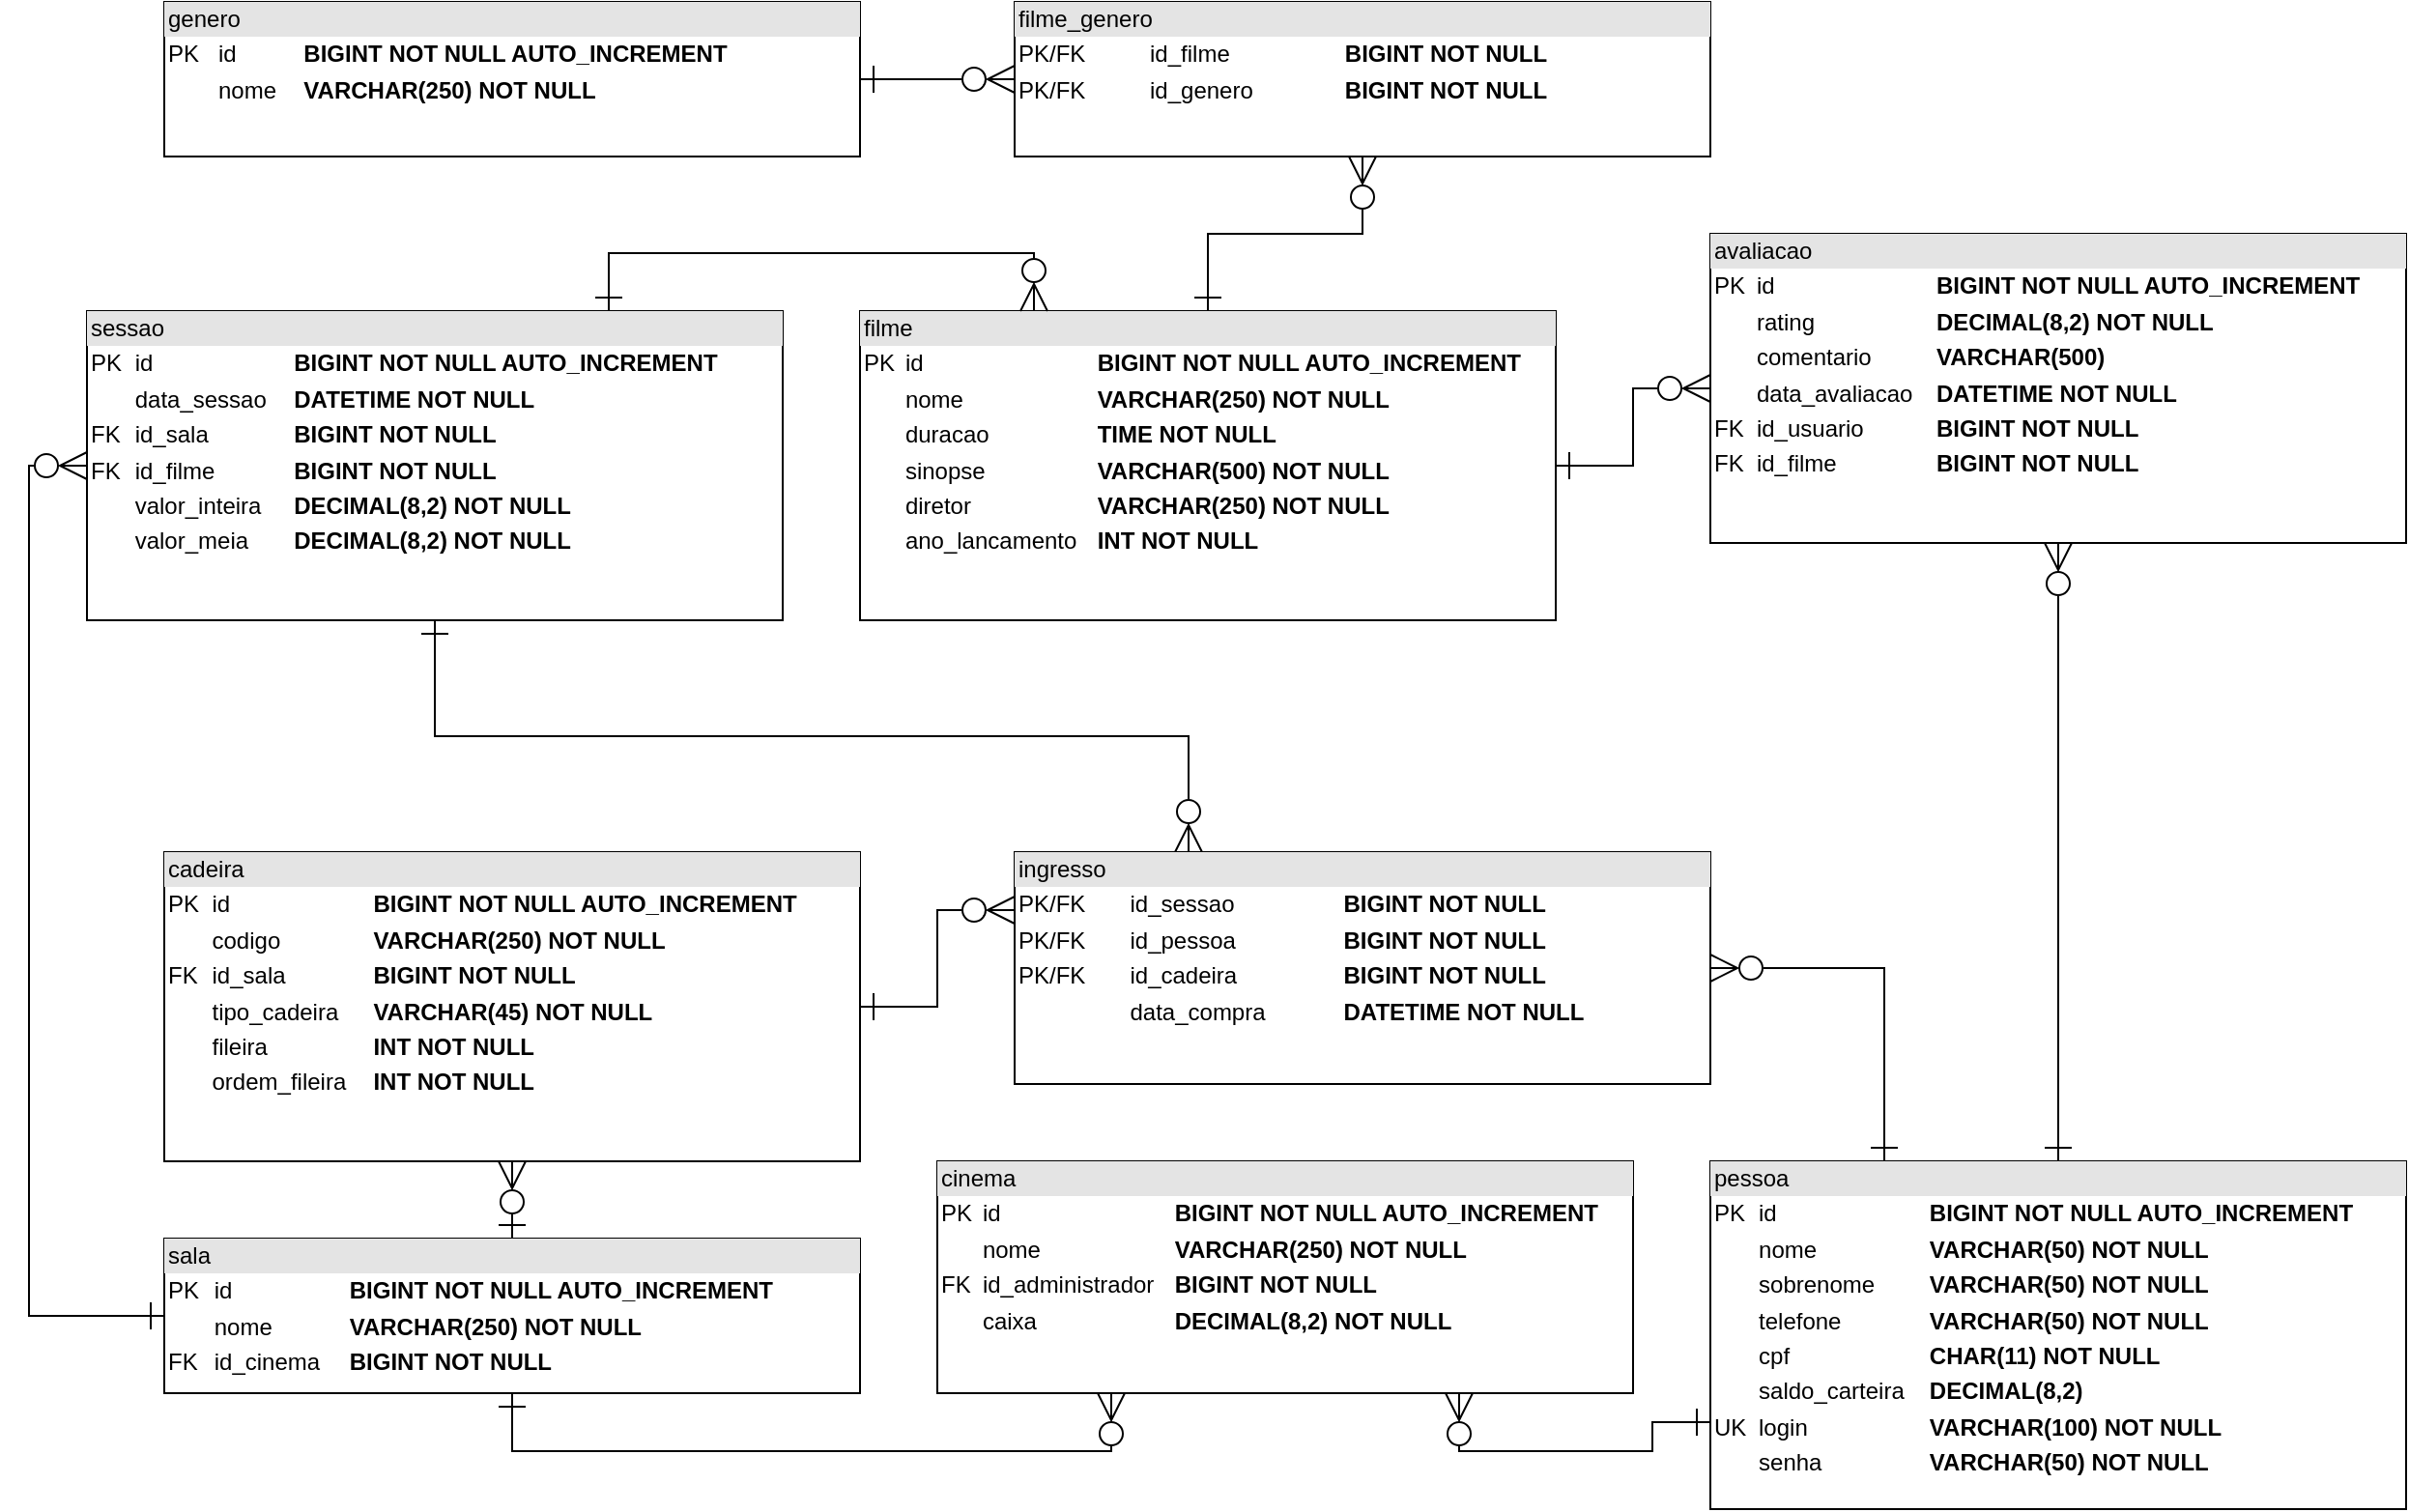 <mxfile version="20.2.5" type="device" pages="5"><diagram id="QVStfk-fogY7o-yfuSD6" name="EQ1"><mxGraphModel dx="2472" dy="1855" grid="1" gridSize="10" guides="1" tooltips="1" connect="1" arrows="1" fold="1" page="1" pageScale="1" pageWidth="1169" pageHeight="827" math="0" shadow="0"><root><mxCell id="0"/><mxCell id="1" parent="0"/><mxCell id="UyEYNZC6yAWIaC0LV_FT-11" style="edgeStyle=orthogonalEdgeStyle;rounded=0;orthogonalLoop=1;jettySize=auto;html=1;exitX=0.5;exitY=0;exitDx=0;exitDy=0;entryX=0.5;entryY=1;entryDx=0;entryDy=0;startArrow=ERone;startFill=0;endArrow=ERzeroToMany;endFill=0;startSize=12;endSize=12;" parent="1" source="rVSi6HTDYF2JvM7ZJhd3-1" target="UyEYNZC6yAWIaC0LV_FT-5" edge="1"><mxGeometry relative="1" as="geometry"/></mxCell><mxCell id="UyEYNZC6yAWIaC0LV_FT-23" style="edgeStyle=orthogonalEdgeStyle;rounded=0;orthogonalLoop=1;jettySize=auto;html=1;exitX=0.25;exitY=0;exitDx=0;exitDy=0;entryX=1;entryY=0.5;entryDx=0;entryDy=0;startArrow=ERone;startFill=0;endArrow=ERzeroToMany;endFill=0;startSize=12;endSize=12;" parent="1" source="rVSi6HTDYF2JvM7ZJhd3-1" target="UyEYNZC6yAWIaC0LV_FT-20" edge="1"><mxGeometry relative="1" as="geometry"/></mxCell><mxCell id="UyEYNZC6yAWIaC0LV_FT-27" style="edgeStyle=orthogonalEdgeStyle;rounded=0;orthogonalLoop=1;jettySize=auto;html=1;exitX=0;exitY=0.75;exitDx=0;exitDy=0;entryX=0.75;entryY=1;entryDx=0;entryDy=0;startArrow=ERone;startFill=0;endArrow=ERzeroToMany;endFill=0;startSize=12;endSize=12;" parent="1" source="rVSi6HTDYF2JvM7ZJhd3-1" target="Um2_ZvCYcCmie7Oy7iLj-1" edge="1"><mxGeometry relative="1" as="geometry"/></mxCell><mxCell id="rVSi6HTDYF2JvM7ZJhd3-1" value="&lt;div style=&quot;box-sizing:border-box;width:100%;background:#e4e4e4;padding:2px;&quot;&gt;pessoa&lt;/div&gt;&lt;table style=&quot;width:100%;font-size:1em;&quot; cellpadding=&quot;2&quot; cellspacing=&quot;0&quot;&gt;&lt;tbody&gt;&lt;tr&gt;&lt;td&gt;PK&lt;/td&gt;&lt;td&gt;id&amp;nbsp;&lt;/td&gt;&lt;td&gt;&lt;b&gt;BIGINT&amp;nbsp;NOT NULL AUTO_INCREMENT&lt;/b&gt;&lt;br&gt;&lt;/td&gt;&lt;/tr&gt;&lt;tr&gt;&lt;td&gt;&lt;br&gt;&lt;/td&gt;&lt;td&gt;nome&amp;nbsp;&lt;br&gt;&lt;/td&gt;&lt;td&gt;&lt;b&gt;VARCHAR(50) NOT NULL&lt;/b&gt;&lt;br&gt;&lt;/td&gt;&lt;/tr&gt;&lt;tr&gt;&lt;td&gt;&lt;br&gt;&lt;/td&gt;&lt;td&gt;sobrenome&amp;nbsp;&lt;br&gt;&lt;/td&gt;&lt;td&gt;&lt;b&gt;VARCHAR(50) NOT NULL&lt;/b&gt;&lt;br&gt;&lt;/td&gt;&lt;/tr&gt;&lt;tr&gt;&lt;td&gt;&lt;br&gt;&lt;/td&gt;&lt;td&gt;telefone&lt;/td&gt;&lt;td&gt;&lt;b&gt;VARCHAR(50) NOT NULL&lt;/b&gt;&lt;/td&gt;&lt;/tr&gt;&lt;tr&gt;&lt;td&gt;&lt;br&gt;&lt;/td&gt;&lt;td&gt;cpf&lt;/td&gt;&lt;td&gt;&lt;b&gt;CHAR(11) NOT NULL&lt;/b&gt;&lt;/td&gt;&lt;/tr&gt;&lt;tr&gt;&lt;td&gt;&lt;br&gt;&lt;/td&gt;&lt;td&gt;saldo_carteira&lt;/td&gt;&lt;td&gt;&lt;b&gt;DECIMAL(8,2)&lt;/b&gt;&lt;/td&gt;&lt;/tr&gt;&lt;tr&gt;&lt;td&gt;UK&lt;/td&gt;&lt;td&gt;login&lt;/td&gt;&lt;td&gt;&lt;b&gt;VARCHAR(100) NOT NULL&lt;/b&gt;&lt;/td&gt;&lt;/tr&gt;&lt;tr&gt;&lt;td&gt;&lt;br&gt;&lt;/td&gt;&lt;td&gt;senha&lt;/td&gt;&lt;td&gt;&lt;b&gt;VARCHAR(50) NOT NULL&lt;/b&gt;&lt;/td&gt;&lt;/tr&gt;&lt;/tbody&gt;&lt;/table&gt;" style="verticalAlign=top;align=left;overflow=fill;html=1;" parent="1" vertex="1"><mxGeometry x="840" y="-120" width="360" height="180" as="geometry"/></mxCell><mxCell id="Um2_ZvCYcCmie7Oy7iLj-1" value="&lt;div style=&quot;box-sizing:border-box;width:100%;background:#e4e4e4;padding:2px;&quot;&gt;cinema&lt;/div&gt;&lt;table style=&quot;width:100%;font-size:1em;&quot; cellpadding=&quot;2&quot; cellspacing=&quot;0&quot;&gt;&lt;tbody&gt;&lt;tr&gt;&lt;td&gt;PK&lt;/td&gt;&lt;td&gt;id&lt;/td&gt;&lt;td&gt;&lt;b&gt;BIGINT&lt;/b&gt;&amp;nbsp;&lt;b&gt;NOT NULL AUTO_INCREMENT&lt;/b&gt;&lt;br&gt;&lt;/td&gt;&lt;/tr&gt;&lt;tr&gt;&lt;td&gt;&lt;br&gt;&lt;/td&gt;&lt;td&gt;nome&lt;/td&gt;&lt;td&gt;&lt;b&gt;VARCHAR(250) NOT NULL&lt;/b&gt;&lt;/td&gt;&lt;/tr&gt;&lt;tr&gt;&lt;td&gt;FK&lt;/td&gt;&lt;td&gt;id_administrador&lt;/td&gt;&lt;td&gt;&lt;b&gt;BIGINT NOT NULL&lt;/b&gt;&lt;/td&gt;&lt;/tr&gt;&lt;tr&gt;&lt;td&gt;&lt;br&gt;&lt;/td&gt;&lt;td&gt;caixa&lt;/td&gt;&lt;td&gt;&lt;b&gt;DECIMAL(8,2) NOT NULL&lt;/b&gt;&lt;/td&gt;&lt;/tr&gt;&lt;/tbody&gt;&lt;/table&gt;" style="verticalAlign=top;align=left;overflow=fill;html=1;" parent="1" vertex="1"><mxGeometry x="440" y="-120" width="360" height="120" as="geometry"/></mxCell><mxCell id="UyEYNZC6yAWIaC0LV_FT-17" style="edgeStyle=orthogonalEdgeStyle;rounded=0;orthogonalLoop=1;jettySize=auto;html=1;exitX=0.5;exitY=0;exitDx=0;exitDy=0;entryX=0.5;entryY=1;entryDx=0;entryDy=0;startArrow=ERone;startFill=0;endArrow=ERzeroToMany;endFill=0;startSize=12;endSize=12;" parent="1" source="UyEYNZC6yAWIaC0LV_FT-1" target="UyEYNZC6yAWIaC0LV_FT-16" edge="1"><mxGeometry relative="1" as="geometry"/></mxCell><mxCell id="UyEYNZC6yAWIaC0LV_FT-19" style="edgeStyle=orthogonalEdgeStyle;rounded=0;orthogonalLoop=1;jettySize=auto;html=1;exitX=0;exitY=0.5;exitDx=0;exitDy=0;entryX=0;entryY=0.5;entryDx=0;entryDy=0;startArrow=ERone;startFill=0;endArrow=ERzeroToMany;endFill=0;startSize=12;endSize=12;" parent="1" source="UyEYNZC6yAWIaC0LV_FT-1" target="UyEYNZC6yAWIaC0LV_FT-15" edge="1"><mxGeometry relative="1" as="geometry"/></mxCell><mxCell id="UyEYNZC6yAWIaC0LV_FT-25" style="edgeStyle=orthogonalEdgeStyle;rounded=0;orthogonalLoop=1;jettySize=auto;html=1;exitX=0.5;exitY=1;exitDx=0;exitDy=0;entryX=0.25;entryY=1;entryDx=0;entryDy=0;startArrow=ERone;startFill=0;endArrow=ERzeroToMany;endFill=0;startSize=12;endSize=12;" parent="1" source="UyEYNZC6yAWIaC0LV_FT-1" target="Um2_ZvCYcCmie7Oy7iLj-1" edge="1"><mxGeometry relative="1" as="geometry"/></mxCell><mxCell id="UyEYNZC6yAWIaC0LV_FT-1" value="&lt;div style=&quot;box-sizing:border-box;width:100%;background:#e4e4e4;padding:2px;&quot;&gt;sala&lt;/div&gt;&lt;table style=&quot;width:100%;font-size:1em;&quot; cellpadding=&quot;2&quot; cellspacing=&quot;0&quot;&gt;&lt;tbody&gt;&lt;tr&gt;&lt;td&gt;PK&lt;/td&gt;&lt;td&gt;id&lt;/td&gt;&lt;td&gt;&lt;b&gt;BIGINT&lt;/b&gt;&amp;nbsp;&lt;b&gt;NOT NULL AUTO_INCREMENT&lt;/b&gt;&lt;br&gt;&lt;/td&gt;&lt;/tr&gt;&lt;tr&gt;&lt;td&gt;&lt;br&gt;&lt;/td&gt;&lt;td&gt;nome&lt;/td&gt;&lt;td&gt;&lt;b&gt;VARCHAR(250) NOT NULL&lt;/b&gt;&lt;/td&gt;&lt;/tr&gt;&lt;tr&gt;&lt;td&gt;FK&lt;/td&gt;&lt;td&gt;id_cinema&lt;/td&gt;&lt;td&gt;&lt;b&gt;BIGINT NOT NULL&lt;/b&gt;&lt;/td&gt;&lt;/tr&gt;&lt;/tbody&gt;&lt;/table&gt;" style="verticalAlign=top;align=left;overflow=fill;html=1;" parent="1" vertex="1"><mxGeometry x="40" y="-80" width="360" height="80" as="geometry"/></mxCell><mxCell id="UyEYNZC6yAWIaC0LV_FT-10" style="edgeStyle=orthogonalEdgeStyle;rounded=0;orthogonalLoop=1;jettySize=auto;html=1;exitX=0.5;exitY=0;exitDx=0;exitDy=0;entryX=0.5;entryY=1;entryDx=0;entryDy=0;startArrow=ERone;startFill=0;endArrow=ERzeroToMany;endFill=0;startSize=12;endSize=12;" parent="1" source="UyEYNZC6yAWIaC0LV_FT-3" target="UyEYNZC6yAWIaC0LV_FT-6" edge="1"><mxGeometry relative="1" as="geometry"/></mxCell><mxCell id="UyEYNZC6yAWIaC0LV_FT-12" style="edgeStyle=orthogonalEdgeStyle;rounded=0;orthogonalLoop=1;jettySize=auto;html=1;exitX=1;exitY=0.5;exitDx=0;exitDy=0;entryX=0;entryY=0.5;entryDx=0;entryDy=0;startArrow=ERone;startFill=0;endArrow=ERzeroToMany;endFill=0;startSize=12;endSize=12;" parent="1" source="UyEYNZC6yAWIaC0LV_FT-3" target="UyEYNZC6yAWIaC0LV_FT-5" edge="1"><mxGeometry relative="1" as="geometry"/></mxCell><mxCell id="UyEYNZC6yAWIaC0LV_FT-3" value="&lt;div style=&quot;box-sizing:border-box;width:100%;background:#e4e4e4;padding:2px;&quot;&gt;filme&lt;/div&gt;&lt;table style=&quot;width:100%;font-size:1em;&quot; cellpadding=&quot;2&quot; cellspacing=&quot;0&quot;&gt;&lt;tbody&gt;&lt;tr&gt;&lt;td&gt;PK&lt;/td&gt;&lt;td&gt;id&lt;/td&gt;&lt;td&gt;&lt;b&gt;BIGINT&lt;/b&gt;&amp;nbsp;&lt;b&gt;NOT NULL AUTO_INCREMENT&lt;/b&gt;&lt;br&gt;&lt;/td&gt;&lt;/tr&gt;&lt;tr&gt;&lt;td&gt;&lt;br&gt;&lt;/td&gt;&lt;td&gt;nome&lt;/td&gt;&lt;td&gt;&lt;b&gt;VARCHAR(250) NOT NULL&lt;/b&gt;&lt;/td&gt;&lt;/tr&gt;&lt;tr&gt;&lt;td&gt;&lt;br&gt;&lt;/td&gt;&lt;td&gt;duracao&lt;/td&gt;&lt;td&gt;&lt;b&gt;TIME NOT NULL&lt;/b&gt;&lt;/td&gt;&lt;/tr&gt;&lt;tr&gt;&lt;td&gt;&lt;br&gt;&lt;/td&gt;&lt;td&gt;sinopse&lt;/td&gt;&lt;td&gt;&lt;b&gt;VARCHAR(500) NOT NULL&lt;/b&gt;&lt;/td&gt;&lt;/tr&gt;&lt;tr&gt;&lt;td&gt;&lt;br&gt;&lt;/td&gt;&lt;td&gt;diretor&lt;/td&gt;&lt;td&gt;&lt;b&gt;VARCHAR(250) NOT NULL&lt;/b&gt;&lt;/td&gt;&lt;/tr&gt;&lt;tr&gt;&lt;td&gt;&lt;br&gt;&lt;/td&gt;&lt;td&gt;ano_lancamento&lt;/td&gt;&lt;td&gt;&lt;b&gt;INT NOT NULL&lt;/b&gt;&lt;/td&gt;&lt;/tr&gt;&lt;/tbody&gt;&lt;/table&gt;" style="verticalAlign=top;align=left;overflow=fill;html=1;" parent="1" vertex="1"><mxGeometry x="400" y="-560" width="360" height="160" as="geometry"/></mxCell><mxCell id="UyEYNZC6yAWIaC0LV_FT-8" style="edgeStyle=orthogonalEdgeStyle;rounded=0;orthogonalLoop=1;jettySize=auto;html=1;exitX=1;exitY=0.5;exitDx=0;exitDy=0;entryX=0;entryY=0.5;entryDx=0;entryDy=0;startArrow=ERone;startFill=0;endArrow=ERzeroToMany;endFill=0;startSize=12;endSize=12;" parent="1" source="UyEYNZC6yAWIaC0LV_FT-4" target="UyEYNZC6yAWIaC0LV_FT-6" edge="1"><mxGeometry relative="1" as="geometry"/></mxCell><mxCell id="UyEYNZC6yAWIaC0LV_FT-4" value="&lt;div style=&quot;box-sizing:border-box;width:100%;background:#e4e4e4;padding:2px;&quot;&gt;genero&lt;/div&gt;&lt;table style=&quot;width:100%;font-size:1em;&quot; cellpadding=&quot;2&quot; cellspacing=&quot;0&quot;&gt;&lt;tbody&gt;&lt;tr&gt;&lt;td&gt;PK&lt;/td&gt;&lt;td&gt;id&lt;/td&gt;&lt;td&gt;&lt;b&gt;BIGINT&lt;/b&gt;&amp;nbsp;&lt;b&gt;NOT NULL AUTO_INCREMENT&lt;/b&gt;&lt;br&gt;&lt;/td&gt;&lt;/tr&gt;&lt;tr&gt;&lt;td&gt;&lt;br&gt;&lt;/td&gt;&lt;td&gt;nome&lt;/td&gt;&lt;td&gt;&lt;b&gt;VARCHAR(250) NOT NULL&lt;/b&gt;&lt;/td&gt;&lt;/tr&gt;&lt;/tbody&gt;&lt;/table&gt;" style="verticalAlign=top;align=left;overflow=fill;html=1;" parent="1" vertex="1"><mxGeometry x="40" y="-720" width="360" height="80" as="geometry"/></mxCell><mxCell id="UyEYNZC6yAWIaC0LV_FT-5" value="&lt;div style=&quot;box-sizing:border-box;width:100%;background:#e4e4e4;padding:2px;&quot;&gt;avaliacao&lt;/div&gt;&lt;table style=&quot;width:100%;font-size:1em;&quot; cellpadding=&quot;2&quot; cellspacing=&quot;0&quot;&gt;&lt;tbody&gt;&lt;tr&gt;&lt;td&gt;PK&lt;/td&gt;&lt;td&gt;id&lt;/td&gt;&lt;td&gt;&lt;b&gt;BIGINT&lt;/b&gt;&amp;nbsp;&lt;b&gt;NOT NULL AUTO_INCREMENT&lt;/b&gt;&lt;br&gt;&lt;/td&gt;&lt;/tr&gt;&lt;tr&gt;&lt;td&gt;&lt;br&gt;&lt;/td&gt;&lt;td&gt;rating&lt;/td&gt;&lt;td&gt;&lt;b&gt;DECIMAL(8,2) NOT NULL&lt;/b&gt;&lt;/td&gt;&lt;/tr&gt;&lt;tr&gt;&lt;td&gt;&lt;br&gt;&lt;/td&gt;&lt;td&gt;comentario&lt;/td&gt;&lt;td&gt;&lt;b&gt;VARCHAR(500)&lt;/b&gt;&lt;/td&gt;&lt;/tr&gt;&lt;tr&gt;&lt;td&gt;&lt;br&gt;&lt;/td&gt;&lt;td&gt;data_avaliacao&lt;/td&gt;&lt;td&gt;&lt;b&gt;DATETIME NOT NULL&lt;/b&gt;&lt;/td&gt;&lt;/tr&gt;&lt;tr&gt;&lt;td&gt;FK&lt;/td&gt;&lt;td&gt;id_usuario&lt;/td&gt;&lt;td&gt;&lt;b&gt;BIGINT NOT NULL&lt;/b&gt;&lt;/td&gt;&lt;/tr&gt;&lt;tr&gt;&lt;td&gt;FK&lt;/td&gt;&lt;td&gt;id_filme&lt;/td&gt;&lt;td&gt;&lt;b&gt;BIGINT NOT NULL&lt;/b&gt;&lt;/td&gt;&lt;/tr&gt;&lt;/tbody&gt;&lt;/table&gt;" style="verticalAlign=top;align=left;overflow=fill;html=1;" parent="1" vertex="1"><mxGeometry x="840" y="-600" width="360" height="160" as="geometry"/></mxCell><mxCell id="UyEYNZC6yAWIaC0LV_FT-6" value="&lt;div style=&quot;box-sizing:border-box;width:100%;background:#e4e4e4;padding:2px;&quot;&gt;filme_genero&lt;/div&gt;&lt;table style=&quot;width:100%;font-size:1em;&quot; cellpadding=&quot;2&quot; cellspacing=&quot;0&quot;&gt;&lt;tbody&gt;&lt;tr&gt;&lt;td&gt;PK/FK&lt;/td&gt;&lt;td&gt;id_filme&lt;/td&gt;&lt;td&gt;&lt;b&gt;BIGINT&lt;/b&gt;&amp;nbsp;&lt;b&gt;NOT NULL&lt;/b&gt;&lt;br&gt;&lt;/td&gt;&lt;/tr&gt;&lt;tr&gt;&lt;td&gt;PK/FK&lt;/td&gt;&lt;td&gt;id_genero&lt;/td&gt;&lt;td&gt;&lt;b&gt;BIGINT NOT NULL&lt;/b&gt;&lt;/td&gt;&lt;/tr&gt;&lt;/tbody&gt;&lt;/table&gt;" style="verticalAlign=top;align=left;overflow=fill;html=1;" parent="1" vertex="1"><mxGeometry x="480" y="-720" width="360" height="80" as="geometry"/></mxCell><mxCell id="UyEYNZC6yAWIaC0LV_FT-28" style="edgeStyle=orthogonalEdgeStyle;rounded=0;orthogonalLoop=1;jettySize=auto;html=1;exitX=0.5;exitY=1;exitDx=0;exitDy=0;entryX=0.25;entryY=0;entryDx=0;entryDy=0;startArrow=ERone;startFill=0;endArrow=ERzeroToMany;endFill=0;startSize=12;endSize=12;" parent="1" source="UyEYNZC6yAWIaC0LV_FT-15" target="UyEYNZC6yAWIaC0LV_FT-20" edge="1"><mxGeometry relative="1" as="geometry"/></mxCell><mxCell id="UyEYNZC6yAWIaC0LV_FT-29" style="edgeStyle=orthogonalEdgeStyle;rounded=0;orthogonalLoop=1;jettySize=auto;html=1;exitX=0.75;exitY=0;exitDx=0;exitDy=0;entryX=0.25;entryY=0;entryDx=0;entryDy=0;startArrow=ERone;startFill=0;endArrow=ERzeroToMany;endFill=0;startSize=12;endSize=12;" parent="1" source="UyEYNZC6yAWIaC0LV_FT-15" target="UyEYNZC6yAWIaC0LV_FT-3" edge="1"><mxGeometry relative="1" as="geometry"/></mxCell><mxCell id="UyEYNZC6yAWIaC0LV_FT-15" value="&lt;div style=&quot;box-sizing:border-box;width:100%;background:#e4e4e4;padding:2px;&quot;&gt;sessao&lt;/div&gt;&lt;table style=&quot;width:100%;font-size:1em;&quot; cellpadding=&quot;2&quot; cellspacing=&quot;0&quot;&gt;&lt;tbody&gt;&lt;tr&gt;&lt;td&gt;PK&lt;/td&gt;&lt;td&gt;id&lt;/td&gt;&lt;td&gt;&lt;b&gt;BIGINT&lt;/b&gt;&amp;nbsp;&lt;b&gt;NOT NULL AUTO_INCREMENT&lt;/b&gt;&lt;br&gt;&lt;/td&gt;&lt;/tr&gt;&lt;tr&gt;&lt;td&gt;&lt;br&gt;&lt;/td&gt;&lt;td&gt;data_sessao&lt;/td&gt;&lt;td&gt;&lt;b&gt;DATETIME NOT NULL&lt;/b&gt;&lt;/td&gt;&lt;/tr&gt;&lt;tr&gt;&lt;td&gt;FK&lt;/td&gt;&lt;td&gt;id_sala&lt;/td&gt;&lt;td&gt;&lt;b&gt;BIGINT NOT NULL&lt;/b&gt;&lt;/td&gt;&lt;/tr&gt;&lt;tr&gt;&lt;td&gt;FK&lt;/td&gt;&lt;td&gt;id_filme&lt;/td&gt;&lt;td&gt;&lt;b&gt;BIGINT NOT NULL&lt;/b&gt;&lt;/td&gt;&lt;/tr&gt;&lt;tr&gt;&lt;td&gt;&lt;br&gt;&lt;/td&gt;&lt;td&gt;valor_inteira&lt;/td&gt;&lt;td&gt;&lt;b&gt;DECIMAL(8,2) NOT NULL&lt;/b&gt;&lt;/td&gt;&lt;/tr&gt;&lt;tr&gt;&lt;td&gt;&lt;br&gt;&lt;/td&gt;&lt;td&gt;valor_meia&lt;/td&gt;&lt;td&gt;&lt;b&gt;DECIMAL(8,2) NOT NULL&lt;/b&gt;&lt;/td&gt;&lt;/tr&gt;&lt;/tbody&gt;&lt;/table&gt;" style="verticalAlign=top;align=left;overflow=fill;html=1;" parent="1" vertex="1"><mxGeometry y="-560" width="360" height="160" as="geometry"/></mxCell><mxCell id="UyEYNZC6yAWIaC0LV_FT-21" style="edgeStyle=orthogonalEdgeStyle;rounded=0;orthogonalLoop=1;jettySize=auto;html=1;exitX=1;exitY=0.5;exitDx=0;exitDy=0;entryX=0;entryY=0.25;entryDx=0;entryDy=0;startArrow=ERone;startFill=0;endArrow=ERzeroToMany;endFill=0;startSize=12;endSize=12;" parent="1" source="UyEYNZC6yAWIaC0LV_FT-16" target="UyEYNZC6yAWIaC0LV_FT-20" edge="1"><mxGeometry relative="1" as="geometry"/></mxCell><mxCell id="UyEYNZC6yAWIaC0LV_FT-16" value="&lt;div style=&quot;box-sizing:border-box;width:100%;background:#e4e4e4;padding:2px;&quot;&gt;cadeira&lt;/div&gt;&lt;table style=&quot;width:100%;font-size:1em;&quot; cellpadding=&quot;2&quot; cellspacing=&quot;0&quot;&gt;&lt;tbody&gt;&lt;tr&gt;&lt;td&gt;PK&lt;/td&gt;&lt;td&gt;id&lt;/td&gt;&lt;td&gt;&lt;b&gt;BIGINT&lt;/b&gt;&amp;nbsp;&lt;b&gt;NOT NULL AUTO_INCREMENT&lt;/b&gt;&lt;br&gt;&lt;/td&gt;&lt;/tr&gt;&lt;tr&gt;&lt;td&gt;&lt;br&gt;&lt;/td&gt;&lt;td&gt;codigo&lt;/td&gt;&lt;td&gt;&lt;b&gt;VARCHAR(250) NOT NULL&lt;/b&gt;&lt;/td&gt;&lt;/tr&gt;&lt;tr&gt;&lt;td&gt;FK&lt;/td&gt;&lt;td&gt;id_sala&lt;/td&gt;&lt;td&gt;&lt;b&gt;BIGINT NOT NULL&lt;/b&gt;&lt;/td&gt;&lt;/tr&gt;&lt;tr&gt;&lt;td&gt;&lt;br&gt;&lt;/td&gt;&lt;td&gt;tipo_cadeira&lt;/td&gt;&lt;td&gt;&lt;b&gt;VARCHAR(45) NOT NULL&lt;/b&gt;&lt;/td&gt;&lt;/tr&gt;&lt;tr&gt;&lt;td&gt;&lt;br&gt;&lt;/td&gt;&lt;td&gt;fileira&lt;/td&gt;&lt;td&gt;&lt;b&gt;INT NOT NULL&lt;/b&gt;&lt;/td&gt;&lt;/tr&gt;&lt;tr&gt;&lt;td&gt;&lt;br&gt;&lt;/td&gt;&lt;td&gt;ordem_fileira&lt;/td&gt;&lt;td&gt;&lt;b&gt;INT NOT NULL&lt;/b&gt;&lt;/td&gt;&lt;/tr&gt;&lt;/tbody&gt;&lt;/table&gt;" style="verticalAlign=top;align=left;overflow=fill;html=1;" parent="1" vertex="1"><mxGeometry x="40" y="-280" width="360" height="160" as="geometry"/></mxCell><mxCell id="UyEYNZC6yAWIaC0LV_FT-20" value="&lt;div style=&quot;box-sizing:border-box;width:100%;background:#e4e4e4;padding:2px;&quot;&gt;ingresso&lt;/div&gt;&lt;table style=&quot;width:100%;font-size:1em;&quot; cellpadding=&quot;2&quot; cellspacing=&quot;0&quot;&gt;&lt;tbody&gt;&lt;tr&gt;&lt;td&gt;PK/FK&lt;/td&gt;&lt;td&gt;id_sessao&lt;/td&gt;&lt;td&gt;&lt;b&gt;BIGINT&lt;/b&gt;&amp;nbsp;&lt;b&gt;NOT NULL&lt;/b&gt;&lt;br&gt;&lt;/td&gt;&lt;/tr&gt;&lt;tr&gt;&lt;td&gt;PK/FK&lt;/td&gt;&lt;td&gt;id_pessoa&lt;/td&gt;&lt;td&gt;&lt;b&gt;BIGINT NOT NULL&lt;/b&gt;&lt;/td&gt;&lt;/tr&gt;&lt;tr&gt;&lt;td&gt;PK/FK&lt;/td&gt;&lt;td&gt;id_cadeira&lt;/td&gt;&lt;td&gt;&lt;b&gt;BIGINT NOT NULL&lt;/b&gt;&lt;/td&gt;&lt;/tr&gt;&lt;tr&gt;&lt;td&gt;&lt;br&gt;&lt;/td&gt;&lt;td&gt;data_compra&lt;/td&gt;&lt;td&gt;&lt;b&gt;DATETIME NOT NULL&lt;/b&gt;&lt;/td&gt;&lt;/tr&gt;&lt;/tbody&gt;&lt;/table&gt;" style="verticalAlign=top;align=left;overflow=fill;html=1;" parent="1" vertex="1"><mxGeometry x="480" y="-280" width="360" height="120" as="geometry"/></mxCell></root></mxGraphModel></diagram><diagram id="gTSg5N6S2mkJXFzPo5Zo" name="EQ2"><mxGraphModel dx="2733" dy="2061" grid="1" gridSize="10" guides="1" tooltips="1" connect="1" arrows="1" fold="1" page="1" pageScale="1" pageWidth="1169" pageHeight="827" math="0" shadow="0"><root><mxCell id="0"/><mxCell id="1" parent="0"/><mxCell id="Oin5r9qbOW-HPb58wZ9O-1" style="edgeStyle=orthogonalEdgeStyle;rounded=0;orthogonalLoop=1;jettySize=auto;html=1;exitX=0.5;exitY=0;exitDx=0;exitDy=0;entryX=0.5;entryY=1;entryDx=0;entryDy=0;startArrow=ERoneToMany;startFill=0;endArrow=ERone;endFill=0;endSize=12;startSize=12;" parent="1" source="8KKTQ2VdzmKy_mddawhP-16" target="vVyGe495np6xUk9hEwp9-5" edge="1"><mxGeometry relative="1" as="geometry"/></mxCell><mxCell id="Oin5r9qbOW-HPb58wZ9O-6" style="edgeStyle=orthogonalEdgeStyle;rounded=0;orthogonalLoop=1;jettySize=auto;html=1;exitX=0.25;exitY=1;exitDx=0;exitDy=0;entryX=0;entryY=0.5;entryDx=0;entryDy=0;startArrow=ERone;startFill=0;endArrow=ERoneToMany;endFill=0;startSize=12;endSize=12;" parent="1" source="8KKTQ2VdzmKy_mddawhP-16" target="Oin5r9qbOW-HPb58wZ9O-5" edge="1"><mxGeometry relative="1" as="geometry"><Array as="points"><mxPoint x="450" y="-40"/></Array></mxGeometry></mxCell><mxCell id="Oin5r9qbOW-HPb58wZ9O-11" style="edgeStyle=orthogonalEdgeStyle;rounded=0;orthogonalLoop=1;jettySize=auto;html=1;exitX=0;exitY=1;exitDx=0;exitDy=0;entryX=0.75;entryY=0;entryDx=0;entryDy=0;fontColor=#FF0000;startArrow=ERone;startFill=0;endArrow=ERoneToMany;endFill=0;startSize=12;endSize=12;" parent="1" source="8KKTQ2VdzmKy_mddawhP-16" target="Oin5r9qbOW-HPb58wZ9O-9" edge="1"><mxGeometry relative="1" as="geometry"/></mxCell><mxCell id="8KKTQ2VdzmKy_mddawhP-16" value="&lt;div style=&quot;box-sizing:border-box;width:100%;background:#e4e4e4;padding:2px;&quot;&gt;entrega&lt;/div&gt;&lt;table style=&quot;width:100%;font-size:1em;&quot; cellpadding=&quot;2&quot; cellspacing=&quot;0&quot;&gt;&lt;tbody&gt;&lt;tr&gt;&lt;td&gt;PK&lt;/td&gt;&lt;td&gt;id&lt;/td&gt;&lt;td&gt;&lt;b&gt;BIGINT&lt;/b&gt;&amp;nbsp;&lt;b&gt;NOT NULL AUTO_INCREMENT&lt;/b&gt;&lt;br&gt;&lt;/td&gt;&lt;/tr&gt;&lt;tr&gt;&lt;td&gt;FK&lt;/td&gt;&lt;td&gt;id_entregador&lt;/td&gt;&lt;td&gt;&lt;b&gt;BIGINT&lt;/b&gt;&lt;/td&gt;&lt;/tr&gt;&lt;tr&gt;&lt;td&gt;&lt;br&gt;&lt;/td&gt;&lt;td&gt;tipo_entrega&lt;/td&gt;&lt;td&gt;&lt;b&gt;VARCHAR(45) NOT NULL&lt;/b&gt;&lt;/td&gt;&lt;/tr&gt;&lt;/tbody&gt;&lt;/table&gt;" style="verticalAlign=top;align=left;overflow=fill;html=1;" parent="1" vertex="1"><mxGeometry x="360" y="-280" width="360" height="100" as="geometry"/></mxCell><mxCell id="vVyGe495np6xUk9hEwp9-6" style="edgeStyle=orthogonalEdgeStyle;rounded=0;orthogonalLoop=1;jettySize=auto;html=1;exitX=1;exitY=0.5;exitDx=0;exitDy=0;entryX=0;entryY=0.5;entryDx=0;entryDy=0;startArrow=ERone;startFill=0;endArrow=ERone;endFill=0;startSize=12;endSize=12;" parent="1" source="vVyGe495np6xUk9hEwp9-1" target="vVyGe495np6xUk9hEwp9-5" edge="1"><mxGeometry relative="1" as="geometry"/></mxCell><mxCell id="smQmor-QBzP85n6iyADn-2" style="edgeStyle=orthogonalEdgeStyle;rounded=0;orthogonalLoop=1;jettySize=auto;html=1;exitX=0;exitY=0.5;exitDx=0;exitDy=0;entryX=0.5;entryY=1;entryDx=0;entryDy=0;endArrow=ERzeroToMany;endFill=0;endSize=12;startSize=12;startArrow=ERone;startFill=0;" edge="1" parent="1" source="vVyGe495np6xUk9hEwp9-1" target="smQmor-QBzP85n6iyADn-1"><mxGeometry relative="1" as="geometry"/></mxCell><mxCell id="vVyGe495np6xUk9hEwp9-1" value="&lt;div style=&quot;box-sizing:border-box;width:100%;background:#e4e4e4;padding:2px;&quot;&gt;pessoa&lt;/div&gt;&lt;table style=&quot;width:100%;font-size:1em;&quot; cellpadding=&quot;2&quot; cellspacing=&quot;0&quot;&gt;&lt;tbody&gt;&lt;tr&gt;&lt;td&gt;PK&lt;/td&gt;&lt;td&gt;id&amp;nbsp;&lt;/td&gt;&lt;td&gt;&lt;b&gt;BIGINT&amp;nbsp;NOT NULL AUTO_INCREMENT&lt;/b&gt;&lt;br&gt;&lt;/td&gt;&lt;/tr&gt;&lt;tr&gt;&lt;td&gt;&lt;br&gt;&lt;/td&gt;&lt;td&gt;nome&amp;nbsp;&lt;br&gt;&lt;/td&gt;&lt;td&gt;&lt;b&gt;VARCHAR(50) NOT NULL&lt;/b&gt;&lt;br&gt;&lt;/td&gt;&lt;/tr&gt;&lt;tr&gt;&lt;td&gt;&lt;br&gt;&lt;/td&gt;&lt;td&gt;sobrenome&amp;nbsp;&lt;br&gt;&lt;/td&gt;&lt;td&gt;&lt;b&gt;VARCHAR(50) NOT NULL&lt;/b&gt;&lt;br&gt;&lt;/td&gt;&lt;/tr&gt;&lt;tr&gt;&lt;td&gt;&lt;br&gt;&lt;/td&gt;&lt;td&gt;telefone&lt;/td&gt;&lt;td&gt;&lt;b&gt;VARCHAR(50) NOT NULL&lt;/b&gt;&lt;/td&gt;&lt;/tr&gt;&lt;tr&gt;&lt;td&gt;&lt;br&gt;&lt;/td&gt;&lt;td&gt;cpf&lt;/td&gt;&lt;td&gt;&lt;b&gt;CHAR(11) NOT NULL&lt;/b&gt;&lt;/td&gt;&lt;/tr&gt;&lt;tr&gt;&lt;td&gt;UK&lt;/td&gt;&lt;td&gt;login&lt;/td&gt;&lt;td&gt;&lt;b&gt;VARCHAR(100) NOT NULL&lt;/b&gt;&lt;/td&gt;&lt;/tr&gt;&lt;tr&gt;&lt;td&gt;&lt;br&gt;&lt;/td&gt;&lt;td&gt;senha&lt;/td&gt;&lt;td&gt;&lt;b&gt;VARCHAR(50) NOT NULL&lt;/b&gt;&lt;/td&gt;&lt;/tr&gt;&lt;/tbody&gt;&lt;/table&gt;" style="verticalAlign=top;align=left;overflow=fill;html=1;" parent="1" vertex="1"><mxGeometry x="80" y="-600" width="360" height="160" as="geometry"/></mxCell><mxCell id="VpxlpPIZOgpoZOQZ4nqd-2" style="edgeStyle=orthogonalEdgeStyle;rounded=0;orthogonalLoop=1;jettySize=auto;html=1;exitX=0.5;exitY=0;exitDx=0;exitDy=0;entryX=1;entryY=0.5;entryDx=0;entryDy=0;startArrow=ERone;startFill=0;endArrow=ERzeroToMany;endFill=0;startSize=12;endSize=12;" edge="1" parent="1" source="vVyGe495np6xUk9hEwp9-5" target="smQmor-QBzP85n6iyADn-1"><mxGeometry relative="1" as="geometry"/></mxCell><mxCell id="vVyGe495np6xUk9hEwp9-5" value="&lt;div style=&quot;box-sizing:border-box;width:100%;background:#e4e4e4;padding:2px;&quot;&gt;funcionario&lt;/div&gt;&lt;table style=&quot;width:100%;font-size:1em;&quot; cellpadding=&quot;2&quot; cellspacing=&quot;0&quot;&gt;&lt;tbody&gt;&lt;tr&gt;&lt;td&gt;PK&lt;/td&gt;&lt;td&gt;id&lt;/td&gt;&lt;td&gt;&lt;b&gt;BIGINT&lt;/b&gt;&amp;nbsp;&lt;b&gt;NOT NULL AUTO_INCREMENT&lt;/b&gt;&lt;br&gt;&lt;/td&gt;&lt;/tr&gt;&lt;tr&gt;&lt;td&gt;FK&lt;/td&gt;&lt;td&gt;id_pessoa&lt;b&gt;&lt;br&gt;&lt;/b&gt;&lt;/td&gt;&lt;td&gt;&lt;b&gt;BIGINT NOT NULL&lt;/b&gt;&lt;/td&gt;&lt;/tr&gt;&lt;tr&gt;&lt;td&gt;FK&lt;/td&gt;&lt;td&gt;id_supervisor&lt;/td&gt;&lt;td&gt;&lt;b&gt;BIGINT&lt;/b&gt;&lt;/td&gt;&lt;/tr&gt;&lt;tr&gt;&lt;td&gt;FK&lt;/td&gt;&lt;td&gt;id_empresa&lt;/td&gt;&lt;td&gt;&lt;b&gt;BIGINT NOT NULL&lt;/b&gt;&lt;/td&gt;&lt;/tr&gt;&lt;/tbody&gt;&lt;/table&gt;" style="verticalAlign=top;align=left;overflow=fill;html=1;" parent="1" vertex="1"><mxGeometry x="520" y="-480" width="360" height="120" as="geometry"/></mxCell><mxCell id="Oin5r9qbOW-HPb58wZ9O-7" style="edgeStyle=orthogonalEdgeStyle;rounded=0;orthogonalLoop=1;jettySize=auto;html=1;exitX=0.5;exitY=1;exitDx=0;exitDy=0;entryX=1;entryY=0.5;entryDx=0;entryDy=0;startArrow=ERone;startFill=0;endArrow=ERoneToMany;endFill=0;startSize=12;endSize=12;" parent="1" source="Oin5r9qbOW-HPb58wZ9O-2" target="Oin5r9qbOW-HPb58wZ9O-5" edge="1"><mxGeometry relative="1" as="geometry"/></mxCell><mxCell id="Oin5r9qbOW-HPb58wZ9O-2" value="&lt;div style=&quot;box-sizing:border-box;width:100%;background:#e4e4e4;padding:2px;&quot;&gt;item&lt;/div&gt;&lt;table style=&quot;width:100%;font-size:1em;&quot; cellpadding=&quot;2&quot; cellspacing=&quot;0&quot;&gt;&lt;tbody&gt;&lt;tr&gt;&lt;td&gt;PK&lt;/td&gt;&lt;td&gt;id&lt;/td&gt;&lt;td&gt;&lt;b&gt;BIGINT&lt;/b&gt;&amp;nbsp;&lt;b&gt;NOT NULL AUTO_INCREMENT&lt;/b&gt;&lt;br&gt;&lt;/td&gt;&lt;/tr&gt;&lt;tr&gt;&lt;td&gt;UK&lt;/td&gt;&lt;td&gt;localizador&lt;/td&gt;&lt;td&gt;&lt;b&gt;VARCHAR(100) NOT NULL&lt;/b&gt;&lt;/td&gt;&lt;/tr&gt;&lt;tr&gt;&lt;td&gt;&lt;br&gt;&lt;/td&gt;&lt;td&gt;status&lt;/td&gt;&lt;td&gt;&lt;b&gt;VARCHAR(50)&lt;/b&gt;&lt;/td&gt;&lt;/tr&gt;&lt;tr&gt;&lt;td&gt;&lt;br&gt;&lt;/td&gt;&lt;td&gt;local_entrega&lt;/td&gt;&lt;td&gt;&lt;b&gt;VARCHAR(300) NOT NULL&lt;/b&gt;&lt;/td&gt;&lt;/tr&gt;&lt;tr&gt;&lt;td&gt;&lt;br&gt;&lt;/td&gt;&lt;td&gt;nome_recebedor&lt;/td&gt;&lt;td&gt;&lt;b&gt;VARCHAR(50) NOT NULL&lt;/b&gt;&lt;/td&gt;&lt;/tr&gt;&lt;/tbody&gt;&lt;/table&gt;&amp;nbsp;" style="verticalAlign=top;align=left;overflow=fill;html=1;" parent="1" vertex="1"><mxGeometry x="760" y="-240" width="360" height="120" as="geometry"/></mxCell><mxCell id="Oin5r9qbOW-HPb58wZ9O-3" style="edgeStyle=orthogonalEdgeStyle;rounded=0;orthogonalLoop=1;jettySize=auto;html=1;exitX=1;exitY=0.25;exitDx=0;exitDy=0;entryX=1;entryY=0.75;entryDx=0;entryDy=0;startArrow=ERone;startFill=0;endArrow=ERone;endFill=0;startSize=12;endSize=12;" parent="1" source="vVyGe495np6xUk9hEwp9-5" target="vVyGe495np6xUk9hEwp9-5" edge="1"><mxGeometry relative="1" as="geometry"><Array as="points"><mxPoint x="950" y="-450"/><mxPoint x="950" y="-390"/></Array></mxGeometry></mxCell><mxCell id="Oin5r9qbOW-HPb58wZ9O-5" value="&lt;div style=&quot;box-sizing:border-box;width:100%;background:#e4e4e4;padding:2px;&quot;&gt;entrega_item&lt;/div&gt;&lt;table style=&quot;width:100%;font-size:1em;&quot; cellpadding=&quot;2&quot; cellspacing=&quot;0&quot;&gt;&lt;tbody&gt;&lt;tr&gt;&lt;td&gt;PK/FK&lt;/td&gt;&lt;td&gt;id_entrega&lt;/td&gt;&lt;td&gt;&lt;b&gt;BIGINT&lt;/b&gt;&amp;nbsp;&lt;b&gt;NOT NULL&lt;/b&gt;&lt;br&gt;&lt;/td&gt;&lt;/tr&gt;&lt;tr&gt;&lt;td&gt;PK/FK&lt;/td&gt;&lt;td&gt;id_item&lt;b&gt;&lt;br&gt;&lt;/b&gt;&lt;/td&gt;&lt;td&gt;&lt;b&gt;BIGINT NOT NULL&lt;/b&gt;&lt;/td&gt;&lt;/tr&gt;&lt;/tbody&gt;&lt;/table&gt;" style="verticalAlign=top;align=left;overflow=fill;html=1;" parent="1" vertex="1"><mxGeometry x="520" y="-80" width="360" height="80" as="geometry"/></mxCell><mxCell id="Oin5r9qbOW-HPb58wZ9O-12" style="edgeStyle=orthogonalEdgeStyle;rounded=0;orthogonalLoop=1;jettySize=auto;html=1;exitX=0.5;exitY=1;exitDx=0;exitDy=0;entryX=0.25;entryY=0;entryDx=0;entryDy=0;fontColor=#FF0000;startArrow=ERone;startFill=0;endArrow=ERoneToMany;endFill=0;startSize=12;endSize=12;" parent="1" source="Oin5r9qbOW-HPb58wZ9O-8" target="Oin5r9qbOW-HPb58wZ9O-9" edge="1"><mxGeometry relative="1" as="geometry"/></mxCell><mxCell id="Oin5r9qbOW-HPb58wZ9O-8" value="&lt;div style=&quot;box-sizing:border-box;width:100%;background:#e4e4e4;padding:2px;&quot;&gt;trecho&lt;/div&gt;&lt;table style=&quot;width:100%;font-size:1em;&quot; cellpadding=&quot;2&quot; cellspacing=&quot;0&quot;&gt;&lt;tbody&gt;&lt;tr&gt;&lt;td&gt;PK&lt;/td&gt;&lt;td&gt;id&lt;/td&gt;&lt;td&gt;&lt;b&gt;BIGINT&lt;/b&gt;&amp;nbsp;&lt;b&gt;NOT NULL AUTO_INCREMENT&lt;/b&gt;&lt;br&gt;&lt;/td&gt;&lt;/tr&gt;&lt;tr&gt;&lt;td&gt;&lt;br&gt;&lt;/td&gt;&lt;td&gt;local_inicio&lt;/td&gt;&lt;td&gt;&lt;b&gt;VARCHAR(250)&lt;/b&gt;&lt;/td&gt;&lt;/tr&gt;&lt;tr&gt;&lt;td&gt;&lt;br&gt;&lt;/td&gt;&lt;td&gt;local_fim&lt;/td&gt;&lt;td&gt;&lt;b&gt;VARCHAR(250)&lt;/b&gt;&lt;/td&gt;&lt;/tr&gt;&lt;/tbody&gt;&lt;/table&gt;" style="verticalAlign=top;align=left;overflow=fill;html=1;" parent="1" vertex="1"><mxGeometry x="-40" y="-240" width="360" height="80" as="geometry"/></mxCell><mxCell id="Oin5r9qbOW-HPb58wZ9O-9" value="&lt;div style=&quot;box-sizing:border-box;width:100%;background:#e4e4e4;padding:2px;&quot;&gt;entrega_trecho&lt;/div&gt;&lt;table style=&quot;width:100%;font-size:1em;&quot; cellpadding=&quot;2&quot; cellspacing=&quot;0&quot;&gt;&lt;tbody&gt;&lt;tr&gt;&lt;td&gt;PK/FK&lt;/td&gt;&lt;td&gt;id_entrega&lt;/td&gt;&lt;td&gt;&lt;b&gt;BIGINT&lt;/b&gt;&amp;nbsp;&lt;b&gt;NOT NULL&lt;/b&gt;&lt;br&gt;&lt;/td&gt;&lt;/tr&gt;&lt;tr&gt;&lt;td&gt;PK/FK&lt;/td&gt;&lt;td&gt;id_trecho&lt;/td&gt;&lt;td&gt;&lt;b&gt;BIGINT NOT NULL&lt;/b&gt;&lt;/td&gt;&lt;/tr&gt;&lt;tr&gt;&lt;td&gt;&lt;br&gt;&lt;/td&gt;&lt;td&gt;completo&lt;/td&gt;&lt;td&gt;&lt;b&gt;BIT(1)&lt;/b&gt;&lt;/td&gt;&lt;/tr&gt;&lt;tr&gt;&lt;td&gt;&lt;br&gt;&lt;/td&gt;&lt;td&gt;data_inicio&lt;/td&gt;&lt;td&gt;&lt;b&gt;DATETIME&lt;/b&gt;&lt;/td&gt;&lt;/tr&gt;&lt;tr&gt;&lt;td&gt;&lt;br&gt;&lt;/td&gt;&lt;td&gt;data_fim&lt;/td&gt;&lt;td&gt;&lt;b&gt;DATETIME&lt;/b&gt;&lt;/td&gt;&lt;/tr&gt;&lt;tr&gt;&lt;td&gt;FK&lt;/td&gt;&lt;td&gt;id_carro&lt;/td&gt;&lt;td&gt;&lt;b&gt;BIGINT NOT NULL&lt;/b&gt;&lt;/td&gt;&lt;/tr&gt;&lt;/tbody&gt;&lt;/table&gt;" style="verticalAlign=top;align=left;overflow=fill;html=1;" parent="1" vertex="1"><mxGeometry x="40" y="-80" width="360" height="130" as="geometry"/></mxCell><mxCell id="smQmor-QBzP85n6iyADn-5" style="edgeStyle=orthogonalEdgeStyle;rounded=0;orthogonalLoop=1;jettySize=auto;html=1;exitX=0.25;exitY=1;exitDx=0;exitDy=0;entryX=0.5;entryY=0;entryDx=0;entryDy=0;startArrow=ERone;startFill=0;endArrow=ERzeroToMany;endFill=0;startSize=12;endSize=12;" edge="1" parent="1" source="smQmor-QBzP85n6iyADn-1" target="smQmor-QBzP85n6iyADn-3"><mxGeometry relative="1" as="geometry"/></mxCell><mxCell id="smQmor-QBzP85n6iyADn-1" value="&lt;div style=&quot;box-sizing:border-box;width:100%;background:#e4e4e4;padding:2px;&quot;&gt;empresa&lt;/div&gt;&lt;table style=&quot;width:100%;font-size:1em;&quot; cellpadding=&quot;2&quot; cellspacing=&quot;0&quot;&gt;&lt;tbody&gt;&lt;tr&gt;&lt;td&gt;PK&lt;/td&gt;&lt;td&gt;id&lt;/td&gt;&lt;td&gt;&lt;b&gt;BIGINT&lt;/b&gt;&amp;nbsp;&lt;b&gt;NOT NULL AUTO_INCREMENT&lt;/b&gt;&lt;br&gt;&lt;/td&gt;&lt;/tr&gt;&lt;tr&gt;&lt;td&gt;&lt;br&gt;&lt;/td&gt;&lt;td&gt;razao_social&lt;/td&gt;&lt;td&gt;&lt;b&gt;VARCHAR(250)&lt;/b&gt;&lt;/td&gt;&lt;/tr&gt;&lt;tr&gt;&lt;td&gt;&lt;br&gt;&lt;/td&gt;&lt;td&gt;id_gerente&lt;/td&gt;&lt;td&gt;&lt;b&gt;BIGINT NOT NULL&lt;/b&gt;&lt;/td&gt;&lt;/tr&gt;&lt;/tbody&gt;&lt;/table&gt;" style="verticalAlign=top;align=left;overflow=fill;html=1;" vertex="1" parent="1"><mxGeometry x="-200" y="-760" width="360" height="80" as="geometry"/></mxCell><mxCell id="smQmor-QBzP85n6iyADn-3" value="&lt;div style=&quot;box-sizing:border-box;width:100%;background:#e4e4e4;padding:2px;&quot;&gt;carro_empresa&lt;/div&gt;&lt;table style=&quot;width:100%;font-size:1em;&quot; cellpadding=&quot;2&quot; cellspacing=&quot;0&quot;&gt;&lt;tbody&gt;&lt;tr&gt;&lt;td&gt;PK/FK&lt;/td&gt;&lt;td&gt;id_carro&lt;/td&gt;&lt;td&gt;&lt;b&gt;BIGINT&lt;/b&gt;&amp;nbsp;&lt;b&gt;NOT NULL&lt;/b&gt;&lt;br&gt;&lt;/td&gt;&lt;/tr&gt;&lt;tr&gt;&lt;td&gt;PK/FK&lt;/td&gt;&lt;td&gt;id_empresa&lt;/td&gt;&lt;td&gt;&lt;b&gt;BIGINT NOT NULL&lt;/b&gt;&lt;/td&gt;&lt;/tr&gt;&lt;/tbody&gt;&lt;/table&gt;" style="verticalAlign=top;align=left;overflow=fill;html=1;" vertex="1" parent="1"><mxGeometry x="-320" y="-400" width="360" height="80" as="geometry"/></mxCell><mxCell id="smQmor-QBzP85n6iyADn-7" style="edgeStyle=orthogonalEdgeStyle;rounded=0;orthogonalLoop=1;jettySize=auto;html=1;exitX=1;exitY=0.5;exitDx=0;exitDy=0;entryX=0;entryY=0.5;entryDx=0;entryDy=0;startArrow=ERone;startFill=0;endArrow=ERzeroToMany;endFill=0;startSize=12;endSize=12;" edge="1" parent="1" source="smQmor-QBzP85n6iyADn-6" target="Oin5r9qbOW-HPb58wZ9O-9"><mxGeometry relative="1" as="geometry"/></mxCell><mxCell id="smQmor-QBzP85n6iyADn-8" style="edgeStyle=orthogonalEdgeStyle;rounded=0;orthogonalLoop=1;jettySize=auto;html=1;exitX=0.5;exitY=0;exitDx=0;exitDy=0;entryX=0.5;entryY=1;entryDx=0;entryDy=0;startArrow=ERone;startFill=0;endArrow=ERzeroToMany;endFill=0;startSize=12;endSize=12;" edge="1" parent="1" source="smQmor-QBzP85n6iyADn-6" target="smQmor-QBzP85n6iyADn-3"><mxGeometry relative="1" as="geometry"/></mxCell><mxCell id="smQmor-QBzP85n6iyADn-6" value="&lt;div style=&quot;box-sizing:border-box;width:100%;background:#e4e4e4;padding:2px;&quot;&gt;carro&lt;/div&gt;&lt;table style=&quot;width:100%;font-size:1em;&quot; cellpadding=&quot;2&quot; cellspacing=&quot;0&quot;&gt;&lt;tbody&gt;&lt;tr&gt;&lt;td&gt;PK&lt;/td&gt;&lt;td&gt;id&lt;/td&gt;&lt;td&gt;&lt;b&gt;BIGINT&lt;/b&gt;&amp;nbsp;&lt;b&gt;NOT NULL AUTO INCREMENT&lt;/b&gt;&lt;br&gt;&lt;/td&gt;&lt;/tr&gt;&lt;tr&gt;&lt;td&gt;&lt;br&gt;&lt;/td&gt;&lt;td&gt;tipo&lt;/td&gt;&lt;td&gt;&lt;b&gt;BIGINT VARCHAR(45) NOT NULL&lt;/b&gt;&lt;/td&gt;&lt;/tr&gt;&lt;tr&gt;&lt;td&gt;&lt;br&gt;&lt;/td&gt;&lt;td&gt;placa&lt;/td&gt;&lt;td&gt;&lt;b&gt;VARCHAR(15)&lt;/b&gt;&lt;/td&gt;&lt;/tr&gt;&lt;/tbody&gt;&lt;/table&gt;" style="verticalAlign=top;align=left;overflow=fill;html=1;" vertex="1" parent="1"><mxGeometry x="-400" y="-40" width="360" height="80" as="geometry"/></mxCell></root></mxGraphModel></diagram><diagram id="LvLnMzKaHTaTmnbF2W6S" name="EQ3"><mxGraphModel dx="1955" dy="2370" grid="1" gridSize="10" guides="1" tooltips="1" connect="1" arrows="1" fold="1" page="1" pageScale="1" pageWidth="1169" pageHeight="827" math="0" shadow="0"><root><mxCell id="0"/><mxCell id="1" parent="0"/><mxCell id="b_mBAawp37fO8HDayYRZ-2" style="edgeStyle=orthogonalEdgeStyle;rounded=0;orthogonalLoop=1;jettySize=auto;html=1;exitX=0.5;exitY=0;exitDx=0;exitDy=0;entryX=0.5;entryY=1;entryDx=0;entryDy=0;startArrow=ERone;startFill=0;endArrow=ERzeroToMany;endFill=0;endSize=12;startSize=12;" parent="1" source="MkmouuWwAuhnQQouj13N-1" target="b_mBAawp37fO8HDayYRZ-1" edge="1"><mxGeometry relative="1" as="geometry"/></mxCell><mxCell id="b_mBAawp37fO8HDayYRZ-14" style="edgeStyle=orthogonalEdgeStyle;rounded=0;orthogonalLoop=1;jettySize=auto;html=1;exitX=0;exitY=0.25;exitDx=0;exitDy=0;entryX=0.5;entryY=1;entryDx=0;entryDy=0;startArrow=ERone;startFill=0;endArrow=ERzeroToMany;endFill=0;startSize=12;endSize=12;" parent="1" source="MkmouuWwAuhnQQouj13N-1" target="b_mBAawp37fO8HDayYRZ-5" edge="1"><mxGeometry relative="1" as="geometry"/></mxCell><mxCell id="MkmouuWwAuhnQQouj13N-1" value="&lt;div style=&quot;box-sizing:border-box;width:100%;background:#e4e4e4;padding:2px;&quot;&gt;pessoa&lt;/div&gt;&lt;table style=&quot;width:100%;font-size:1em;&quot; cellpadding=&quot;2&quot; cellspacing=&quot;0&quot;&gt;&lt;tbody&gt;&lt;tr&gt;&lt;td&gt;PK&lt;/td&gt;&lt;td&gt;id&amp;nbsp;&lt;/td&gt;&lt;td&gt;&lt;b&gt;BIGINT&amp;nbsp;NOT NULL AUTO_INCREMENT&lt;/b&gt;&lt;br&gt;&lt;/td&gt;&lt;/tr&gt;&lt;tr&gt;&lt;td&gt;&lt;br&gt;&lt;/td&gt;&lt;td&gt;nome&amp;nbsp;&lt;br&gt;&lt;/td&gt;&lt;td&gt;&lt;b&gt;VARCHAR(50) NOT NULL&lt;/b&gt;&lt;br&gt;&lt;/td&gt;&lt;/tr&gt;&lt;tr&gt;&lt;td&gt;&lt;br&gt;&lt;/td&gt;&lt;td&gt;sobrenome&amp;nbsp;&lt;br&gt;&lt;/td&gt;&lt;td&gt;&lt;b&gt;VARCHAR(50) NOT NULL&lt;/b&gt;&lt;br&gt;&lt;/td&gt;&lt;/tr&gt;&lt;tr&gt;&lt;td&gt;&lt;br&gt;&lt;/td&gt;&lt;td&gt;telefone&lt;/td&gt;&lt;td&gt;&lt;b&gt;VARCHAR(50) NOT NULL&lt;/b&gt;&lt;/td&gt;&lt;/tr&gt;&lt;tr&gt;&lt;td&gt;&lt;br&gt;&lt;/td&gt;&lt;td&gt;cpf&lt;/td&gt;&lt;td&gt;&lt;b&gt;CHAR(11) NOT NULL&lt;/b&gt;&lt;/td&gt;&lt;/tr&gt;&lt;tr&gt;&lt;td&gt;UK&lt;/td&gt;&lt;td&gt;login&lt;/td&gt;&lt;td&gt;&lt;b&gt;VARCHAR(100) NOT NULL&lt;/b&gt;&lt;/td&gt;&lt;/tr&gt;&lt;tr&gt;&lt;td&gt;&lt;br&gt;&lt;/td&gt;&lt;td&gt;senha&lt;/td&gt;&lt;td&gt;&lt;b&gt;VARCHAR(50) NOT NULL&lt;/b&gt;&lt;/td&gt;&lt;/tr&gt;&lt;/tbody&gt;&lt;/table&gt;" style="verticalAlign=top;align=left;overflow=fill;html=1;" parent="1" vertex="1"><mxGeometry x="760" y="-120" width="360" height="160" as="geometry"/></mxCell><mxCell id="b_mBAawp37fO8HDayYRZ-1" value="&lt;div style=&quot;box-sizing:border-box;width:100%;background:#e4e4e4;padding:2px;&quot;&gt;despesa&lt;/div&gt;&lt;table style=&quot;width:100%;font-size:1em;&quot; cellpadding=&quot;2&quot; cellspacing=&quot;0&quot;&gt;&lt;tbody&gt;&lt;tr&gt;&lt;td&gt;PK&lt;/td&gt;&lt;td&gt;id&lt;/td&gt;&lt;td&gt;&lt;b&gt;BIGINT&lt;/b&gt;&amp;nbsp;&lt;b&gt;NOT NULL AUTO_INCREMENT&lt;/b&gt;&lt;br&gt;&lt;/td&gt;&lt;/tr&gt;&lt;tr&gt;&lt;td&gt;&lt;br&gt;&lt;/td&gt;&lt;td&gt;nome&lt;/td&gt;&lt;td&gt;&lt;b&gt;VARCHAR(250) NOT NULL&lt;/b&gt;&lt;/td&gt;&lt;/tr&gt;&lt;tr&gt;&lt;td&gt;&lt;br&gt;&lt;/td&gt;&lt;td&gt;descricao&lt;/td&gt;&lt;td&gt;&lt;b&gt;VARCHAR(250)&lt;/b&gt;&lt;/td&gt;&lt;/tr&gt;&lt;tr&gt;&lt;td&gt;&lt;br&gt;&lt;/td&gt;&lt;td&gt;data&lt;/td&gt;&lt;td&gt;&lt;b&gt;DATETIME NOT NULL&lt;/b&gt;&lt;/td&gt;&lt;/tr&gt;&lt;tr&gt;&lt;td&gt;&lt;br&gt;&lt;/td&gt;&lt;td&gt;valor&lt;/td&gt;&lt;td&gt;&lt;b&gt;DECIMAL(8,2) NOT NULL&lt;/b&gt;&lt;/td&gt;&lt;/tr&gt;&lt;tr&gt;&lt;td&gt;FK&lt;/td&gt;&lt;td&gt;id_pessoa&lt;/td&gt;&lt;td&gt;&lt;b&gt;BIGINT NOT NULL&lt;/b&gt;&lt;/td&gt;&lt;/tr&gt;&lt;tr&gt;&lt;td&gt;FK&lt;/td&gt;&lt;td&gt;id_item_orcamento&lt;/td&gt;&lt;td&gt;&lt;b&gt;BIGINT NOT NULL&lt;/b&gt;&lt;/td&gt;&lt;/tr&gt;&lt;/tbody&gt;&lt;/table&gt;" style="verticalAlign=top;align=left;overflow=fill;html=1;" parent="1" vertex="1"><mxGeometry x="760" y="-400" width="360" height="160" as="geometry"/></mxCell><mxCell id="b_mBAawp37fO8HDayYRZ-11" style="edgeStyle=orthogonalEdgeStyle;rounded=0;orthogonalLoop=1;jettySize=auto;html=1;exitX=0.5;exitY=0;exitDx=0;exitDy=0;entryX=0.5;entryY=1;entryDx=0;entryDy=0;startArrow=ERone;startFill=0;endArrow=ERzeroToMany;endFill=0;startSize=12;endSize=12;" parent="1" source="b_mBAawp37fO8HDayYRZ-3" target="b_mBAawp37fO8HDayYRZ-6" edge="1"><mxGeometry relative="1" as="geometry"/></mxCell><mxCell id="b_mBAawp37fO8HDayYRZ-3" value="&lt;div style=&quot;box-sizing:border-box;width:100%;background:#e4e4e4;padding:2px;&quot;&gt;tipo_despesa&lt;/div&gt;&lt;table style=&quot;width:100%;font-size:1em;&quot; cellpadding=&quot;2&quot; cellspacing=&quot;0&quot;&gt;&lt;tbody&gt;&lt;tr&gt;&lt;td&gt;PK&lt;/td&gt;&lt;td&gt;id&lt;/td&gt;&lt;td&gt;&lt;b&gt;BIGINT&lt;/b&gt;&amp;nbsp;&lt;b&gt;NOT NULL AUTO_INCREMENT&lt;/b&gt;&lt;br&gt;&lt;/td&gt;&lt;/tr&gt;&lt;tr&gt;&lt;td&gt;&lt;br&gt;&lt;/td&gt;&lt;td&gt;nome&lt;/td&gt;&lt;td&gt;&lt;b&gt;VARCHAR(250) NOT NULL&lt;/b&gt;&lt;/td&gt;&lt;/tr&gt;&lt;/tbody&gt;&lt;/table&gt;" style="verticalAlign=top;align=left;overflow=fill;html=1;" parent="1" vertex="1"><mxGeometry x="80" y="-120" width="360" height="85" as="geometry"/></mxCell><mxCell id="b_mBAawp37fO8HDayYRZ-13" style="edgeStyle=orthogonalEdgeStyle;rounded=0;orthogonalLoop=1;jettySize=auto;html=1;exitX=0.25;exitY=0;exitDx=0;exitDy=0;entryX=0.75;entryY=1;entryDx=0;entryDy=0;startArrow=ERone;startFill=0;endArrow=ERzeroToMany;endFill=0;startSize=12;endSize=12;" parent="1" source="b_mBAawp37fO8HDayYRZ-5" target="b_mBAawp37fO8HDayYRZ-6" edge="1"><mxGeometry relative="1" as="geometry"/></mxCell><mxCell id="b_mBAawp37fO8HDayYRZ-5" value="&lt;div style=&quot;box-sizing:border-box;width:100%;background:#e4e4e4;padding:2px;&quot;&gt;orcamento&lt;/div&gt;&lt;table style=&quot;width:100%;font-size:1em;&quot; cellpadding=&quot;2&quot; cellspacing=&quot;0&quot;&gt;&lt;tbody&gt;&lt;tr&gt;&lt;td&gt;PK&lt;/td&gt;&lt;td&gt;id&lt;/td&gt;&lt;td&gt;&lt;b&gt;BIGINT&lt;/b&gt;&amp;nbsp;&lt;b&gt;NOT NULL AUTO_INCREMENT&lt;/b&gt;&lt;br&gt;&lt;/td&gt;&lt;/tr&gt;&lt;tr&gt;&lt;td&gt;&lt;br&gt;&lt;/td&gt;&lt;td&gt;nome&lt;/td&gt;&lt;td&gt;&lt;b&gt;VARCHAR(250) NOT NULL&lt;/b&gt;&lt;/td&gt;&lt;/tr&gt;&lt;tr&gt;&lt;td&gt;&lt;br&gt;&lt;/td&gt;&lt;td&gt;valor_maximo&lt;/td&gt;&lt;td&gt;&lt;b&gt;DECIMAL(8,2) NOT NULL&lt;/b&gt;&lt;/td&gt;&lt;/tr&gt;&lt;tr&gt;&lt;td&gt;FK&lt;/td&gt;&lt;td&gt;id_pessoa&lt;/td&gt;&lt;td&gt;&lt;b&gt;BIGINT NOT NULL&lt;/b&gt;&lt;/td&gt;&lt;/tr&gt;&lt;/tbody&gt;&lt;/table&gt;" style="verticalAlign=top;align=left;overflow=fill;html=1;" parent="1" vertex="1"><mxGeometry x="360" y="-260" width="360" height="100" as="geometry"/></mxCell><mxCell id="b_mBAawp37fO8HDayYRZ-12" style="edgeStyle=orthogonalEdgeStyle;rounded=0;orthogonalLoop=1;jettySize=auto;html=1;exitX=1;exitY=0.5;exitDx=0;exitDy=0;entryX=0;entryY=0.25;entryDx=0;entryDy=0;startArrow=ERone;startFill=0;endArrow=ERzeroToMany;endFill=0;startSize=12;endSize=12;" parent="1" source="b_mBAawp37fO8HDayYRZ-6" target="b_mBAawp37fO8HDayYRZ-1" edge="1"><mxGeometry relative="1" as="geometry"/></mxCell><mxCell id="b_mBAawp37fO8HDayYRZ-6" value="&lt;div style=&quot;box-sizing:border-box;width:100%;background:#e4e4e4;padding:2px;&quot;&gt;item_orcamento&lt;/div&gt;&lt;table style=&quot;width:100%;font-size:1em;&quot; cellpadding=&quot;2&quot; cellspacing=&quot;0&quot;&gt;&lt;tbody&gt;&lt;tr&gt;&lt;td&gt;PK/FK&lt;/td&gt;&lt;td&gt;id_orcamento&lt;/td&gt;&lt;td&gt;&lt;b&gt;BIGINT&lt;/b&gt;&amp;nbsp;&lt;b&gt;NOT NULL&lt;/b&gt;&lt;br&gt;&lt;/td&gt;&lt;/tr&gt;&lt;tr&gt;&lt;td&gt;PK/FK&lt;/td&gt;&lt;td&gt;id_tipo_despesa&lt;/td&gt;&lt;td&gt;&lt;b&gt;BIGINT NOT NULL&lt;/b&gt;&lt;/td&gt;&lt;/tr&gt;&lt;tr&gt;&lt;td&gt;&lt;br&gt;&lt;/td&gt;&lt;td&gt;valor_maximo&lt;/td&gt;&lt;td&gt;&lt;b&gt;DECIMAL(8,2) NOT NULL&lt;/b&gt;&lt;/td&gt;&lt;/tr&gt;&lt;/tbody&gt;&lt;/table&gt;" style="verticalAlign=top;align=left;overflow=fill;html=1;" parent="1" vertex="1"><mxGeometry x="80" y="-440" width="360" height="85" as="geometry"/></mxCell></root></mxGraphModel></diagram><diagram id="1TDRkPxLBYrbWUK3I7qD" name="EQ4"><mxGraphModel dx="1738" dy="2198" grid="1" gridSize="10" guides="1" tooltips="1" connect="1" arrows="1" fold="1" page="1" pageScale="1" pageWidth="1169" pageHeight="827" math="0" shadow="0"><root><mxCell id="0"/><mxCell id="1" parent="0"/><mxCell id="uU0GN7h19wqTGOmtN1PI-12" style="edgeStyle=orthogonalEdgeStyle;rounded=0;orthogonalLoop=1;jettySize=auto;html=1;exitX=0.5;exitY=1;exitDx=0;exitDy=0;entryX=0.5;entryY=0;entryDx=0;entryDy=0;startArrow=ERone;startFill=0;endArrow=ERone;endFill=0;startSize=12;endSize=12;" parent="1" source="MipFkqp8dek2LS5dSHgq-1" target="uU0GN7h19wqTGOmtN1PI-2" edge="1"><mxGeometry relative="1" as="geometry"/></mxCell><mxCell id="uU0GN7h19wqTGOmtN1PI-20" style="edgeStyle=orthogonalEdgeStyle;rounded=0;orthogonalLoop=1;jettySize=auto;html=1;exitX=0.75;exitY=0;exitDx=0;exitDy=0;entryX=0.5;entryY=0;entryDx=0;entryDy=0;startArrow=ERone;startFill=0;endArrow=ERzeroToMany;endFill=0;startSize=12;endSize=12;" parent="1" source="MipFkqp8dek2LS5dSHgq-1" target="uU0GN7h19wqTGOmtN1PI-19" edge="1"><mxGeometry relative="1" as="geometry"><Array as="points"><mxPoint x="350" y="-740"/><mxPoint x="1540" y="-740"/></Array></mxGeometry></mxCell><mxCell id="MipFkqp8dek2LS5dSHgq-1" value="&lt;div style=&quot;box-sizing:border-box;width:100%;background:#e4e4e4;padding:2px;&quot;&gt;funcionario&lt;/div&gt;&lt;table style=&quot;width:100%;font-size:1em;&quot; cellpadding=&quot;2&quot; cellspacing=&quot;0&quot;&gt;&lt;tbody&gt;&lt;tr&gt;&lt;td&gt;PK&lt;/td&gt;&lt;td&gt;id&amp;nbsp;&lt;/td&gt;&lt;td&gt;&lt;b&gt;BIGINT&amp;nbsp;NOT NULL AUTO_INCREMENT&lt;/b&gt;&lt;br&gt;&lt;/td&gt;&lt;/tr&gt;&lt;tr&gt;&lt;td&gt;FK&lt;/td&gt;&lt;td&gt;id_pessoa&lt;/td&gt;&lt;td&gt;&lt;b&gt;BIGINT NOT NULL&lt;/b&gt;&lt;/td&gt;&lt;/tr&gt;&lt;tr&gt;&lt;td&gt;UK&lt;/td&gt;&lt;td&gt;login&lt;/td&gt;&lt;td&gt;&lt;b&gt;VARCHAR(100) NOT NULL&lt;/b&gt;&lt;/td&gt;&lt;/tr&gt;&lt;tr&gt;&lt;td&gt;&lt;br&gt;&lt;/td&gt;&lt;td&gt;senha&lt;/td&gt;&lt;td&gt;&lt;b&gt;VARCHAR(50) NOT NULL&lt;/b&gt;&lt;/td&gt;&lt;/tr&gt;&lt;/tbody&gt;&lt;/table&gt;" style="verticalAlign=top;align=left;overflow=fill;html=1;" parent="1" vertex="1"><mxGeometry x="80" y="-600" width="360" height="160" as="geometry"/></mxCell><mxCell id="uU0GN7h19wqTGOmtN1PI-5" style="edgeStyle=orthogonalEdgeStyle;rounded=0;orthogonalLoop=1;jettySize=auto;html=1;exitX=0;exitY=0.5;exitDx=0;exitDy=0;entryX=1;entryY=0.5;entryDx=0;entryDy=0;startArrow=ERone;startFill=0;endArrow=ERzeroToMany;endFill=0;endSize=12;startSize=12;" parent="1" source="uU0GN7h19wqTGOmtN1PI-1" target="uU0GN7h19wqTGOmtN1PI-3" edge="1"><mxGeometry relative="1" as="geometry"/></mxCell><mxCell id="uU0GN7h19wqTGOmtN1PI-9" style="edgeStyle=orthogonalEdgeStyle;rounded=0;orthogonalLoop=1;jettySize=auto;html=1;exitX=1;exitY=0.5;exitDx=0;exitDy=0;entryX=0;entryY=0.5;entryDx=0;entryDy=0;startArrow=ERone;startFill=0;endArrow=ERzeroToMany;endFill=0;startSize=12;endSize=12;" parent="1" source="uU0GN7h19wqTGOmtN1PI-1" target="uU0GN7h19wqTGOmtN1PI-7" edge="1"><mxGeometry relative="1" as="geometry"/></mxCell><mxCell id="uU0GN7h19wqTGOmtN1PI-1" value="&lt;div style=&quot;box-sizing:border-box;width:100%;background:#e4e4e4;padding:2px;&quot;&gt;item&lt;/div&gt;&lt;table style=&quot;width:100%;font-size:1em;&quot; cellpadding=&quot;2&quot; cellspacing=&quot;0&quot;&gt;&lt;tbody&gt;&lt;tr&gt;&lt;td&gt;PK&lt;/td&gt;&lt;td&gt;id&lt;/td&gt;&lt;td&gt;&lt;b&gt;BIGINT&lt;/b&gt;&amp;nbsp;&lt;b&gt;NOT NULL AUTO INCREMENT&lt;/b&gt;&lt;br&gt;&lt;/td&gt;&lt;/tr&gt;&lt;tr&gt;&lt;td&gt;&lt;br&gt;&lt;/td&gt;&lt;td&gt;nome&lt;/td&gt;&lt;td&gt;&lt;b&gt;VARCHAR(200) NOT NULL&lt;/b&gt;&lt;/td&gt;&lt;/tr&gt;&lt;tr&gt;&lt;td&gt;&lt;br&gt;&lt;/td&gt;&lt;td&gt;valor&lt;/td&gt;&lt;td&gt;&lt;b&gt;DECIMAL(8,2) NOT NULL&lt;/b&gt;&lt;/td&gt;&lt;/tr&gt;&lt;tr&gt;&lt;td&gt;&lt;br&gt;&lt;/td&gt;&lt;td&gt;qtde_estoque&lt;/td&gt;&lt;td&gt;&lt;b&gt;INT NOT NULL&lt;/b&gt;&lt;/td&gt;&lt;/tr&gt;&lt;tr&gt;&lt;td&gt;&lt;br&gt;&lt;/td&gt;&lt;td&gt;qtde_alerta_estoque&lt;/td&gt;&lt;td&gt;&lt;b&gt;INT&lt;/b&gt;&lt;/td&gt;&lt;/tr&gt;&lt;tr&gt;&lt;td&gt;FK&lt;/td&gt;&lt;td&gt;id_loja&lt;/td&gt;&lt;td&gt;&lt;b&gt;BIGINT NOT NULL&lt;/b&gt;&lt;/td&gt;&lt;/tr&gt;&lt;/tbody&gt;&lt;/table&gt;" style="verticalAlign=top;align=left;overflow=fill;html=1;" parent="1" vertex="1"><mxGeometry x="520" y="-200" width="360" height="160" as="geometry"/></mxCell><mxCell id="uU0GN7h19wqTGOmtN1PI-4" style="edgeStyle=orthogonalEdgeStyle;rounded=0;orthogonalLoop=1;jettySize=auto;html=1;exitX=0.5;exitY=1;exitDx=0;exitDy=0;entryX=0.5;entryY=0;entryDx=0;entryDy=0;startArrow=ERone;startFill=0;endArrow=ERzeroToMany;endFill=0;endSize=12;startSize=12;" parent="1" source="uU0GN7h19wqTGOmtN1PI-2" target="uU0GN7h19wqTGOmtN1PI-3" edge="1"><mxGeometry relative="1" as="geometry"/></mxCell><mxCell id="uU0GN7h19wqTGOmtN1PI-2" value="&lt;div style=&quot;box-sizing:border-box;width:100%;background:#e4e4e4;padding:2px;&quot;&gt;venda&lt;/div&gt;&lt;table style=&quot;width:100%;font-size:1em;&quot; cellpadding=&quot;2&quot; cellspacing=&quot;0&quot;&gt;&lt;tbody&gt;&lt;tr&gt;&lt;td&gt;PK&lt;/td&gt;&lt;td&gt;id&lt;/td&gt;&lt;td&gt;&lt;b&gt;BIGINT&lt;/b&gt;&amp;nbsp;&lt;b&gt;NOT NULL AUTO INCREMENT&lt;/b&gt;&lt;br&gt;&lt;/td&gt;&lt;/tr&gt;&lt;tr&gt;&lt;td&gt;&lt;br&gt;&lt;/td&gt;&lt;td&gt;data&lt;/td&gt;&lt;td&gt;&lt;b&gt;DATETIME NOT NULL&lt;/b&gt;&lt;/td&gt;&lt;/tr&gt;&lt;tr&gt;&lt;td&gt;FK&lt;/td&gt;&lt;td&gt;id_cliente&lt;/td&gt;&lt;td&gt;&lt;b&gt;BIGINT NOT NULL&lt;/b&gt;&lt;/td&gt;&lt;/tr&gt;&lt;tr&gt;&lt;td&gt;FK&lt;/td&gt;&lt;td&gt;id_vendedor&lt;/td&gt;&lt;td&gt;&lt;b&gt;BIGINT NOT NULL&lt;/b&gt;&lt;/td&gt;&lt;/tr&gt;&lt;/tbody&gt;&lt;/table&gt;" style="verticalAlign=top;align=left;overflow=fill;html=1;" parent="1" vertex="1"><mxGeometry x="80" y="-400" width="360" height="120" as="geometry"/></mxCell><mxCell id="uU0GN7h19wqTGOmtN1PI-3" value="&lt;div style=&quot;box-sizing:border-box;width:100%;background:#e4e4e4;padding:2px;&quot;&gt;item_venda&lt;/div&gt;&lt;table style=&quot;width:100%;font-size:1em;&quot; cellpadding=&quot;2&quot; cellspacing=&quot;0&quot;&gt;&lt;tbody&gt;&lt;tr&gt;&lt;td&gt;PK/FK&lt;/td&gt;&lt;td&gt;id_venda&lt;/td&gt;&lt;td&gt;&lt;b&gt;BIGINT&lt;/b&gt;&amp;nbsp;&lt;b&gt;NOT NULL&lt;/b&gt;&lt;br&gt;&lt;/td&gt;&lt;/tr&gt;&lt;tr&gt;&lt;td&gt;PK/FK&lt;/td&gt;&lt;td&gt;id_item&lt;/td&gt;&lt;td&gt;&lt;b&gt;BIGINT NOT NULL&lt;/b&gt;&lt;/td&gt;&lt;/tr&gt;&lt;tr&gt;&lt;td&gt;&lt;br&gt;&lt;/td&gt;&lt;td&gt;qtde&lt;/td&gt;&lt;td&gt;&lt;b&gt;INT NOT NULL&lt;/b&gt;&lt;/td&gt;&lt;/tr&gt;&lt;tr&gt;&lt;td&gt;&lt;br&gt;&lt;/td&gt;&lt;td&gt;valor_unitario&lt;/td&gt;&lt;td&gt;&lt;b&gt;DECIMAL(8,2) NOT NULL&lt;/b&gt;&lt;/td&gt;&lt;/tr&gt;&lt;/tbody&gt;&lt;/table&gt;" style="verticalAlign=top;align=left;overflow=fill;html=1;" parent="1" vertex="1"><mxGeometry x="80" y="-200" width="360" height="120" as="geometry"/></mxCell><mxCell id="uU0GN7h19wqTGOmtN1PI-8" style="edgeStyle=orthogonalEdgeStyle;rounded=0;orthogonalLoop=1;jettySize=auto;html=1;exitX=0.5;exitY=1;exitDx=0;exitDy=0;entryX=0.5;entryY=0;entryDx=0;entryDy=0;startArrow=ERone;startFill=0;endArrow=ERzeroToMany;endFill=0;startSize=12;endSize=12;" parent="1" source="uU0GN7h19wqTGOmtN1PI-6" target="uU0GN7h19wqTGOmtN1PI-7" edge="1"><mxGeometry relative="1" as="geometry"/></mxCell><mxCell id="uU0GN7h19wqTGOmtN1PI-6" value="&lt;div style=&quot;box-sizing:border-box;width:100%;background:#e4e4e4;padding:2px;&quot;&gt;fornecedor&lt;/div&gt;&lt;table style=&quot;width:100%;font-size:1em;&quot; cellpadding=&quot;2&quot; cellspacing=&quot;0&quot;&gt;&lt;tbody&gt;&lt;tr&gt;&lt;td&gt;PK&lt;/td&gt;&lt;td&gt;id&amp;nbsp;&lt;/td&gt;&lt;td&gt;&lt;b&gt;BIGINT&amp;nbsp;NOT NULL AUTO_INCREMENT&lt;/b&gt;&lt;br&gt;&lt;/td&gt;&lt;/tr&gt;&lt;tr&gt;&lt;td&gt;&lt;br&gt;&lt;/td&gt;&lt;td&gt;razao_social&amp;nbsp;&lt;br&gt;&lt;/td&gt;&lt;td&gt;&lt;b&gt;VARCHAR(50) NOT NULL&lt;/b&gt;&lt;br&gt;&lt;/td&gt;&lt;/tr&gt;&lt;tr&gt;&lt;td&gt;&lt;br&gt;&lt;/td&gt;&lt;td&gt;cnpj&lt;/td&gt;&lt;td&gt;&lt;b&gt;CHAR(14) NOT NULL&lt;/b&gt;&lt;br&gt;&lt;/td&gt;&lt;/tr&gt;&lt;tr&gt;&lt;td&gt;&lt;br&gt;&lt;/td&gt;&lt;td&gt;contato&lt;/td&gt;&lt;td&gt;&lt;b&gt;VARCHAR(50) NOT NULL&lt;/b&gt;&lt;/td&gt;&lt;/tr&gt;&lt;tr&gt;&lt;td&gt;FK&lt;/td&gt;&lt;td&gt;id_loja&lt;/td&gt;&lt;td&gt;&lt;b&gt;BIGINT NOT NULL&lt;/b&gt;&lt;/td&gt;&lt;/tr&gt;&lt;/tbody&gt;&lt;/table&gt;" style="verticalAlign=top;align=left;overflow=fill;html=1;" parent="1" vertex="1"><mxGeometry x="960" y="-440" width="360" height="120" as="geometry"/></mxCell><mxCell id="uU0GN7h19wqTGOmtN1PI-22" style="edgeStyle=orthogonalEdgeStyle;rounded=0;orthogonalLoop=1;jettySize=auto;html=1;exitX=1;exitY=0.5;exitDx=0;exitDy=0;entryX=0;entryY=0.5;entryDx=0;entryDy=0;startArrow=ERone;startFill=0;endArrow=ERzeroToMany;endFill=0;startSize=12;endSize=12;" parent="1" source="uU0GN7h19wqTGOmtN1PI-7" target="uU0GN7h19wqTGOmtN1PI-21" edge="1"><mxGeometry relative="1" as="geometry"/></mxCell><mxCell id="uU0GN7h19wqTGOmtN1PI-7" value="&lt;div style=&quot;box-sizing:border-box;width:100%;background:#e4e4e4;padding:2px;&quot;&gt;item_fornecedor&lt;/div&gt;&lt;table style=&quot;width:100%;font-size:1em;&quot; cellpadding=&quot;2&quot; cellspacing=&quot;0&quot;&gt;&lt;tbody&gt;&lt;tr&gt;&lt;td&gt;PK/FK&lt;/td&gt;&lt;td&gt;id_fornecedor&lt;/td&gt;&lt;td&gt;&lt;b&gt;BIGINT&lt;/b&gt;&amp;nbsp;&lt;b&gt;NOT NULL&lt;/b&gt;&lt;br&gt;&lt;/td&gt;&lt;/tr&gt;&lt;tr&gt;&lt;td&gt;PK/FK&lt;/td&gt;&lt;td&gt;id_item&lt;/td&gt;&lt;td&gt;&lt;b&gt;BIGINT NOT NULL&lt;/b&gt;&lt;/td&gt;&lt;/tr&gt;&lt;tr&gt;&lt;td&gt;&lt;br&gt;&lt;/td&gt;&lt;td&gt;valor_compra&lt;/td&gt;&lt;td&gt;&lt;b&gt;DECIMAL(8,2) NOT NULL&lt;/b&gt;&lt;/td&gt;&lt;/tr&gt;&lt;/tbody&gt;&lt;/table&gt;" style="verticalAlign=top;align=left;overflow=fill;html=1;" parent="1" vertex="1"><mxGeometry x="960" y="-200" width="360" height="120" as="geometry"/></mxCell><mxCell id="uU0GN7h19wqTGOmtN1PI-11" style="edgeStyle=orthogonalEdgeStyle;rounded=0;orthogonalLoop=1;jettySize=auto;html=1;exitX=0;exitY=0.5;exitDx=0;exitDy=0;entryX=1;entryY=0.5;entryDx=0;entryDy=0;startArrow=ERone;startFill=0;endArrow=ERone;endFill=0;startSize=12;endSize=12;" parent="1" source="uU0GN7h19wqTGOmtN1PI-10" target="MipFkqp8dek2LS5dSHgq-1" edge="1"><mxGeometry relative="1" as="geometry"/></mxCell><mxCell id="uU0GN7h19wqTGOmtN1PI-13" style="edgeStyle=orthogonalEdgeStyle;rounded=0;orthogonalLoop=1;jettySize=auto;html=1;exitX=0.5;exitY=1;exitDx=0;exitDy=0;entryX=1;entryY=0.5;entryDx=0;entryDy=0;startArrow=ERone;startFill=0;endArrow=ERone;endFill=0;startSize=12;endSize=12;" parent="1" source="uU0GN7h19wqTGOmtN1PI-10" target="uU0GN7h19wqTGOmtN1PI-2" edge="1"><mxGeometry relative="1" as="geometry"/></mxCell><mxCell id="uU0GN7h19wqTGOmtN1PI-10" value="&lt;div style=&quot;box-sizing:border-box;width:100%;background:#e4e4e4;padding:2px;&quot;&gt;pessoa&lt;/div&gt;&lt;table style=&quot;width:100%;font-size:1em;&quot; cellpadding=&quot;2&quot; cellspacing=&quot;0&quot;&gt;&lt;tbody&gt;&lt;tr&gt;&lt;td&gt;PK&lt;/td&gt;&lt;td&gt;id&amp;nbsp;&lt;/td&gt;&lt;td&gt;&lt;b&gt;BIGINT&amp;nbsp;NOT NULL AUTO_INCREMENT&lt;/b&gt;&lt;br&gt;&lt;/td&gt;&lt;/tr&gt;&lt;tr&gt;&lt;td&gt;&lt;br&gt;&lt;/td&gt;&lt;td&gt;nome&amp;nbsp;&lt;br&gt;&lt;/td&gt;&lt;td&gt;&lt;b&gt;VARCHAR(50) NOT NULL&lt;/b&gt;&lt;br&gt;&lt;/td&gt;&lt;/tr&gt;&lt;tr&gt;&lt;td&gt;&lt;br&gt;&lt;/td&gt;&lt;td&gt;sobrenome&amp;nbsp;&lt;br&gt;&lt;/td&gt;&lt;td&gt;&lt;b&gt;VARCHAR(50) NOT NULL&lt;/b&gt;&lt;br&gt;&lt;/td&gt;&lt;/tr&gt;&lt;tr&gt;&lt;td&gt;&lt;br&gt;&lt;/td&gt;&lt;td&gt;telefone&lt;/td&gt;&lt;td&gt;&lt;b&gt;VARCHAR(50) NOT NULL&lt;/b&gt;&lt;/td&gt;&lt;/tr&gt;&lt;tr&gt;&lt;td&gt;&lt;br&gt;&lt;/td&gt;&lt;td&gt;cpf&lt;/td&gt;&lt;td&gt;&lt;b&gt;CHAR(11) NOT NULL&lt;/b&gt;&lt;/td&gt;&lt;/tr&gt;&lt;tr&gt;&lt;td&gt;FK&lt;/td&gt;&lt;td&gt;id_loja&lt;/td&gt;&lt;td&gt;&lt;b&gt;BIGINT NOT NULL&lt;/b&gt;&lt;/td&gt;&lt;/tr&gt;&lt;/tbody&gt;&lt;/table&gt;" style="verticalAlign=top;align=left;overflow=fill;html=1;" parent="1" vertex="1"><mxGeometry x="520" y="-600" width="360" height="160" as="geometry"/></mxCell><mxCell id="uU0GN7h19wqTGOmtN1PI-16" style="edgeStyle=orthogonalEdgeStyle;rounded=0;orthogonalLoop=1;jettySize=auto;html=1;exitX=0;exitY=0.5;exitDx=0;exitDy=0;entryX=0.5;entryY=0;entryDx=0;entryDy=0;startArrow=ERone;startFill=0;endArrow=ERzeroToMany;endFill=0;startSize=12;endSize=12;" parent="1" source="uU0GN7h19wqTGOmtN1PI-14" target="uU0GN7h19wqTGOmtN1PI-10" edge="1"><mxGeometry relative="1" as="geometry"/></mxCell><mxCell id="uU0GN7h19wqTGOmtN1PI-17" style="edgeStyle=orthogonalEdgeStyle;rounded=0;orthogonalLoop=1;jettySize=auto;html=1;exitX=0;exitY=0.75;exitDx=0;exitDy=0;entryX=0.75;entryY=0;entryDx=0;entryDy=0;startArrow=ERone;startFill=0;endArrow=ERzeroToMany;endFill=0;startSize=12;endSize=12;" parent="1" source="uU0GN7h19wqTGOmtN1PI-14" target="uU0GN7h19wqTGOmtN1PI-1" edge="1"><mxGeometry relative="1" as="geometry"><Array as="points"><mxPoint x="920" y="-630"/><mxPoint x="920" y="-300"/><mxPoint x="790" y="-300"/></Array></mxGeometry></mxCell><mxCell id="uU0GN7h19wqTGOmtN1PI-18" style="edgeStyle=orthogonalEdgeStyle;rounded=0;orthogonalLoop=1;jettySize=auto;html=1;exitX=0.25;exitY=1;exitDx=0;exitDy=0;entryX=0.5;entryY=0;entryDx=0;entryDy=0;startArrow=ERone;startFill=0;endArrow=ERzeroToMany;endFill=0;startSize=12;endSize=12;" parent="1" source="uU0GN7h19wqTGOmtN1PI-14" target="uU0GN7h19wqTGOmtN1PI-6" edge="1"><mxGeometry relative="1" as="geometry"/></mxCell><mxCell id="uU0GN7h19wqTGOmtN1PI-14" value="&lt;div style=&quot;box-sizing:border-box;width:100%;background:#e4e4e4;padding:2px;&quot;&gt;loja&lt;/div&gt;&lt;table style=&quot;width:100%;font-size:1em;&quot; cellpadding=&quot;2&quot; cellspacing=&quot;0&quot;&gt;&lt;tbody&gt;&lt;tr&gt;&lt;td&gt;PK&lt;/td&gt;&lt;td&gt;id&amp;nbsp;&lt;/td&gt;&lt;td&gt;&lt;b&gt;BIGINT&amp;nbsp;NOT NULL AUTO_INCREMENT&lt;/b&gt;&lt;br&gt;&lt;/td&gt;&lt;/tr&gt;&lt;tr&gt;&lt;td&gt;&lt;br&gt;&lt;/td&gt;&lt;td&gt;razao_social&amp;nbsp;&lt;br&gt;&lt;/td&gt;&lt;td&gt;&lt;b&gt;VARCHAR(50) NOT NULL&lt;/b&gt;&lt;br&gt;&lt;/td&gt;&lt;/tr&gt;&lt;tr&gt;&lt;td&gt;&lt;br&gt;&lt;/td&gt;&lt;td&gt;cnpj&lt;/td&gt;&lt;td&gt;&lt;b&gt;CHAR(14) NOT NULL&lt;/b&gt;&lt;br&gt;&lt;/td&gt;&lt;/tr&gt;&lt;tr&gt;&lt;td&gt;&lt;br&gt;&lt;/td&gt;&lt;td&gt;contato&lt;/td&gt;&lt;td&gt;&lt;b&gt;VARCHAR(50) NOT NULL&lt;/b&gt;&lt;/td&gt;&lt;/tr&gt;&lt;tr&gt;&lt;td&gt;&lt;br&gt;&lt;/td&gt;&lt;td&gt;valor_caixa&lt;/td&gt;&lt;td&gt;&lt;b&gt;DECIMAL(8,2) NOT NULL&lt;/b&gt;&lt;/td&gt;&lt;/tr&gt;&lt;/tbody&gt;&lt;/table&gt;" style="verticalAlign=top;align=left;overflow=fill;html=1;" parent="1" vertex="1"><mxGeometry x="1080" y="-720" width="360" height="120" as="geometry"/></mxCell><mxCell id="uU0GN7h19wqTGOmtN1PI-23" style="edgeStyle=orthogonalEdgeStyle;rounded=0;orthogonalLoop=1;jettySize=auto;html=1;exitX=0.5;exitY=1;exitDx=0;exitDy=0;entryX=0.5;entryY=0;entryDx=0;entryDy=0;startArrow=ERone;startFill=0;endArrow=ERzeroToMany;endFill=0;startSize=12;endSize=12;" parent="1" source="uU0GN7h19wqTGOmtN1PI-19" target="uU0GN7h19wqTGOmtN1PI-21" edge="1"><mxGeometry relative="1" as="geometry"/></mxCell><mxCell id="uU0GN7h19wqTGOmtN1PI-19" value="&lt;div style=&quot;box-sizing:border-box;width:100%;background:#e4e4e4;padding:2px;&quot;&gt;pedido_compra&lt;/div&gt;&lt;table style=&quot;width:100%;font-size:1em;&quot; cellpadding=&quot;2&quot; cellspacing=&quot;0&quot;&gt;&lt;tbody&gt;&lt;tr&gt;&lt;td&gt;PK&lt;/td&gt;&lt;td&gt;id&lt;/td&gt;&lt;td&gt;&lt;b&gt;BIGINT&lt;/b&gt;&amp;nbsp;&lt;b&gt;NOT NULL AUTO INCREMENT&lt;/b&gt;&lt;br&gt;&lt;/td&gt;&lt;/tr&gt;&lt;tr&gt;&lt;td&gt;&lt;br&gt;&lt;/td&gt;&lt;td&gt;data&lt;/td&gt;&lt;td&gt;&lt;b&gt;DATETIME NOT NULL&lt;/b&gt;&lt;/td&gt;&lt;/tr&gt;&lt;tr&gt;&lt;td&gt;FK&lt;/td&gt;&lt;td&gt;id_funcionario&lt;/td&gt;&lt;td&gt;&lt;b&gt;BIGINT NOT NULL&lt;/b&gt;&lt;/td&gt;&lt;/tr&gt;&lt;/tbody&gt;&lt;/table&gt;" style="verticalAlign=top;align=left;overflow=fill;html=1;" parent="1" vertex="1"><mxGeometry x="1360" y="-440" width="360" height="120" as="geometry"/></mxCell><mxCell id="uU0GN7h19wqTGOmtN1PI-21" value="&lt;div style=&quot;box-sizing:border-box;width:100%;background:#e4e4e4;padding:2px;&quot;&gt;pedido_compra_item_fornecedor&lt;/div&gt;&lt;table style=&quot;width:100%;font-size:1em;&quot; cellpadding=&quot;2&quot; cellspacing=&quot;0&quot;&gt;&lt;tbody&gt;&lt;tr&gt;&lt;td&gt;PK/FK&lt;/td&gt;&lt;td&gt;id_item_fornecedor&lt;/td&gt;&lt;td&gt;&lt;b&gt;BIGINT&lt;/b&gt;&amp;nbsp;&lt;b&gt;NOT NULL&lt;/b&gt;&lt;br&gt;&lt;/td&gt;&lt;/tr&gt;&lt;tr&gt;&lt;td&gt;PK/FK&lt;/td&gt;&lt;td&gt;id_pedido_compra&lt;/td&gt;&lt;td&gt;&lt;b&gt;BIGINT NOT NULL&lt;/b&gt;&lt;/td&gt;&lt;/tr&gt;&lt;tr&gt;&lt;td&gt;&lt;br&gt;&lt;/td&gt;&lt;td&gt;valor_unitario&lt;/td&gt;&lt;td&gt;&lt;b&gt;DECIMAL(8,2) NOT NULL&lt;/b&gt;&lt;/td&gt;&lt;/tr&gt;&lt;tr&gt;&lt;td&gt;&lt;br&gt;&lt;/td&gt;&lt;td&gt;qtde&lt;/td&gt;&lt;td&gt;&lt;b&gt;INT NOT NULL&lt;/b&gt;&lt;/td&gt;&lt;/tr&gt;&lt;/tbody&gt;&lt;/table&gt;" style="verticalAlign=top;align=left;overflow=fill;html=1;" parent="1" vertex="1"><mxGeometry x="1360" y="-200" width="360" height="120" as="geometry"/></mxCell></root></mxGraphModel></diagram><diagram id="5L91ojbZBntosv4a_hBw" name="EQ5"><mxGraphModel dx="1955" dy="2370" grid="1" gridSize="10" guides="1" tooltips="1" connect="1" arrows="1" fold="1" page="1" pageScale="1" pageWidth="1169" pageHeight="827" math="0" shadow="0"><root><mxCell id="0"/><mxCell id="1" parent="0"/><mxCell id="8TSOgEn8XJ5wVlEv4dq8-3" style="edgeStyle=orthogonalEdgeStyle;rounded=0;orthogonalLoop=1;jettySize=auto;html=1;exitX=0;exitY=0.5;exitDx=0;exitDy=0;startArrow=ERone;startFill=0;endArrow=ERzeroToMany;endFill=0;startSize=12;endSize=12;" parent="1" source="Sjqt2dioAZPz47UDmjJz-1" target="8TSOgEn8XJ5wVlEv4dq8-2" edge="1"><mxGeometry relative="1" as="geometry"/></mxCell><mxCell id="8TSOgEn8XJ5wVlEv4dq8-11" style="edgeStyle=orthogonalEdgeStyle;rounded=0;orthogonalLoop=1;jettySize=auto;html=1;exitX=0.5;exitY=0;exitDx=0;exitDy=0;entryX=0.5;entryY=1;entryDx=0;entryDy=0;startArrow=ERone;startFill=0;endArrow=ERzeroToMany;endFill=0;startSize=12;endSize=12;" parent="1" source="Sjqt2dioAZPz47UDmjJz-1" target="8TSOgEn8XJ5wVlEv4dq8-9" edge="1"><mxGeometry relative="1" as="geometry"/></mxCell><mxCell id="Sjqt2dioAZPz47UDmjJz-1" value="&lt;div style=&quot;box-sizing:border-box;width:100%;background:#e4e4e4;padding:2px;&quot;&gt;pessoa&lt;/div&gt;&lt;table style=&quot;width:100%;font-size:1em;&quot; cellpadding=&quot;2&quot; cellspacing=&quot;0&quot;&gt;&lt;tbody&gt;&lt;tr&gt;&lt;td&gt;PK&lt;/td&gt;&lt;td&gt;id&amp;nbsp;&lt;/td&gt;&lt;td&gt;&lt;b&gt;BIGINT&amp;nbsp;NOT NULL AUTO_INCREMENT&lt;/b&gt;&lt;br&gt;&lt;/td&gt;&lt;/tr&gt;&lt;tr&gt;&lt;td&gt;&lt;br&gt;&lt;/td&gt;&lt;td&gt;nome&amp;nbsp;&lt;br&gt;&lt;/td&gt;&lt;td&gt;&lt;b&gt;VARCHAR(50) NOT NULL&lt;/b&gt;&lt;br&gt;&lt;/td&gt;&lt;/tr&gt;&lt;tr&gt;&lt;td&gt;&lt;br&gt;&lt;/td&gt;&lt;td&gt;sobrenome&amp;nbsp;&lt;br&gt;&lt;/td&gt;&lt;td&gt;&lt;b&gt;VARCHAR(50) NOT NULL&lt;/b&gt;&lt;br&gt;&lt;/td&gt;&lt;/tr&gt;&lt;tr&gt;&lt;td&gt;&lt;br&gt;&lt;/td&gt;&lt;td&gt;telefone&lt;/td&gt;&lt;td&gt;&lt;b&gt;VARCHAR(50) NOT NULL&lt;/b&gt;&lt;/td&gt;&lt;/tr&gt;&lt;tr&gt;&lt;td&gt;&lt;br&gt;&lt;/td&gt;&lt;td&gt;cpf&lt;/td&gt;&lt;td&gt;&lt;b&gt;CHAR(11) NOT NULL&lt;/b&gt;&lt;/td&gt;&lt;/tr&gt;&lt;tr&gt;&lt;td&gt;UK&lt;/td&gt;&lt;td&gt;login&lt;/td&gt;&lt;td&gt;&lt;b&gt;VARCHAR(100) NOT NULL&lt;/b&gt;&lt;/td&gt;&lt;/tr&gt;&lt;tr&gt;&lt;td&gt;&lt;br&gt;&lt;/td&gt;&lt;td&gt;senha&lt;/td&gt;&lt;td&gt;&lt;b&gt;VARCHAR(50) NOT NULL&lt;/b&gt;&lt;/td&gt;&lt;/tr&gt;&lt;/tbody&gt;&lt;/table&gt;" style="verticalAlign=top;align=left;overflow=fill;html=1;" parent="1" vertex="1"><mxGeometry x="760" y="-120" width="360" height="160" as="geometry"/></mxCell><mxCell id="8TSOgEn8XJ5wVlEv4dq8-6" style="edgeStyle=orthogonalEdgeStyle;rounded=0;orthogonalLoop=1;jettySize=auto;html=1;exitX=0.5;exitY=0;exitDx=0;exitDy=0;entryX=0.5;entryY=1;entryDx=0;entryDy=0;startArrow=ERone;startFill=0;endArrow=ERzeroToMany;endFill=0;startSize=12;endSize=12;" parent="1" source="8TSOgEn8XJ5wVlEv4dq8-1" target="8TSOgEn8XJ5wVlEv4dq8-5" edge="1"><mxGeometry relative="1" as="geometry"/></mxCell><mxCell id="8TSOgEn8XJ5wVlEv4dq8-1" value="&lt;div style=&quot;box-sizing:border-box;width:100%;background:#e4e4e4;padding:2px;&quot;&gt;evento&lt;/div&gt;&lt;table style=&quot;width:100%;font-size:1em;&quot; cellpadding=&quot;2&quot; cellspacing=&quot;0&quot;&gt;&lt;tbody&gt;&lt;tr&gt;&lt;td&gt;PK&lt;/td&gt;&lt;td&gt;id&lt;/td&gt;&lt;td&gt;&lt;b&gt;BIGINT&lt;/b&gt;&amp;nbsp;&lt;b&gt;NOT NULL AUTO_INCREMENT&lt;/b&gt;&lt;br&gt;&lt;/td&gt;&lt;/tr&gt;&lt;tr&gt;&lt;td&gt;&lt;br&gt;&lt;/td&gt;&lt;td&gt;nome&lt;/td&gt;&lt;td&gt;&lt;b&gt;VARCHAR(250) NOT NULL&lt;/b&gt;&lt;/td&gt;&lt;/tr&gt;&lt;tr&gt;&lt;td&gt;&lt;br&gt;&lt;/td&gt;&lt;td&gt;data&lt;/td&gt;&lt;td&gt;&lt;b&gt;DATETIME NOT NULL&lt;/b&gt;&lt;/td&gt;&lt;/tr&gt;&lt;tr&gt;&lt;td&gt;FK&lt;/td&gt;&lt;td&gt;id_organizadora&lt;/td&gt;&lt;td&gt;&lt;b&gt;BIGINT NOT NULL&lt;/b&gt;&lt;/td&gt;&lt;/tr&gt;&lt;/tbody&gt;&lt;/table&gt;" style="verticalAlign=top;align=left;overflow=fill;html=1;" parent="1" vertex="1"><mxGeometry x="80" y="-240" width="360" height="120" as="geometry"/></mxCell><mxCell id="8TSOgEn8XJ5wVlEv4dq8-4" style="edgeStyle=orthogonalEdgeStyle;rounded=0;orthogonalLoop=1;jettySize=auto;html=1;exitX=0.75;exitY=0;exitDx=0;exitDy=0;entryX=1;entryY=0.5;entryDx=0;entryDy=0;startArrow=ERone;startFill=0;endArrow=ERzeroToMany;endFill=0;startSize=12;endSize=12;" parent="1" source="8TSOgEn8XJ5wVlEv4dq8-2" target="8TSOgEn8XJ5wVlEv4dq8-1" edge="1"><mxGeometry relative="1" as="geometry"/></mxCell><mxCell id="8TSOgEn8XJ5wVlEv4dq8-2" value="&lt;div style=&quot;box-sizing:border-box;width:100%;background:#e4e4e4;padding:2px;&quot;&gt;organizacao&lt;/div&gt;&lt;table style=&quot;width:100%;font-size:1em;&quot; cellpadding=&quot;2&quot; cellspacing=&quot;0&quot;&gt;&lt;tbody&gt;&lt;tr&gt;&lt;td&gt;PK&lt;/td&gt;&lt;td&gt;id&lt;/td&gt;&lt;td&gt;&lt;b&gt;BIGINT&lt;/b&gt;&amp;nbsp;&lt;b&gt;NOT NULL AUTO_INCREMENT&lt;/b&gt;&lt;br&gt;&lt;/td&gt;&lt;/tr&gt;&lt;tr&gt;&lt;td&gt;&lt;br&gt;&lt;/td&gt;&lt;td&gt;nome&lt;/td&gt;&lt;td&gt;&lt;b&gt;VARCHAR(250) NOT NULL&lt;/b&gt;&lt;/td&gt;&lt;/tr&gt;&lt;tr&gt;&lt;td&gt;FK&lt;/td&gt;&lt;td&gt;id_supervisor&lt;/td&gt;&lt;td&gt;&lt;b&gt;BIGINT NOT NULL&lt;/b&gt;&lt;/td&gt;&lt;/tr&gt;&lt;/tbody&gt;&lt;/table&gt;" style="verticalAlign=top;align=left;overflow=fill;html=1;" parent="1" vertex="1"><mxGeometry x="280" y="-80" width="360" height="120" as="geometry"/></mxCell><mxCell id="8TSOgEn8XJ5wVlEv4dq8-5" value="&lt;div style=&quot;box-sizing:border-box;width:100%;background:#e4e4e4;padding:2px;&quot;&gt;tags_evento&lt;/div&gt;&lt;table style=&quot;width:100%;font-size:1em;&quot; cellpadding=&quot;2&quot; cellspacing=&quot;0&quot;&gt;&lt;tbody&gt;&lt;tr&gt;&lt;td&gt;PK/FK&lt;/td&gt;&lt;td&gt;id_evento&lt;/td&gt;&lt;td&gt;&lt;b&gt;BIGINT&lt;/b&gt;&amp;nbsp;&lt;b&gt;NOT NULL&lt;/b&gt;&lt;br&gt;&lt;/td&gt;&lt;/tr&gt;&lt;tr&gt;&lt;td&gt;PK/FK&lt;/td&gt;&lt;td&gt;id_tag&lt;/td&gt;&lt;td&gt;&lt;b&gt;BIGINT NOT NULL&lt;/b&gt;&lt;/td&gt;&lt;/tr&gt;&lt;/tbody&gt;&lt;/table&gt;" style="verticalAlign=top;align=left;overflow=fill;html=1;" parent="1" vertex="1"><mxGeometry x="80" y="-440" width="360" height="120" as="geometry"/></mxCell><mxCell id="8TSOgEn8XJ5wVlEv4dq8-8" style="edgeStyle=orthogonalEdgeStyle;rounded=0;orthogonalLoop=1;jettySize=auto;html=1;exitX=0;exitY=0.5;exitDx=0;exitDy=0;entryX=1;entryY=0.5;entryDx=0;entryDy=0;startArrow=ERone;startFill=0;endArrow=ERzeroToMany;endFill=0;startSize=12;endSize=12;" parent="1" source="8TSOgEn8XJ5wVlEv4dq8-7" target="8TSOgEn8XJ5wVlEv4dq8-5" edge="1"><mxGeometry relative="1" as="geometry"/></mxCell><mxCell id="8TSOgEn8XJ5wVlEv4dq8-10" style="edgeStyle=orthogonalEdgeStyle;rounded=0;orthogonalLoop=1;jettySize=auto;html=1;exitX=0.5;exitY=1;exitDx=0;exitDy=0;entryX=0.5;entryY=0;entryDx=0;entryDy=0;startArrow=ERone;startFill=0;endArrow=ERzeroToMany;endFill=0;startSize=12;endSize=12;" parent="1" source="8TSOgEn8XJ5wVlEv4dq8-7" target="8TSOgEn8XJ5wVlEv4dq8-9" edge="1"><mxGeometry relative="1" as="geometry"/></mxCell><mxCell id="8TSOgEn8XJ5wVlEv4dq8-7" value="&lt;div style=&quot;box-sizing:border-box;width:100%;background:#e4e4e4;padding:2px;&quot;&gt;tags&lt;/div&gt;&lt;table style=&quot;width:100%;font-size:1em;&quot; cellpadding=&quot;2&quot; cellspacing=&quot;0&quot;&gt;&lt;tbody&gt;&lt;tr&gt;&lt;td&gt;PK&lt;/td&gt;&lt;td&gt;id&lt;/td&gt;&lt;td&gt;&lt;b&gt;BIGINT&lt;/b&gt;&amp;nbsp;&lt;b&gt;NOT NULL AUTO_INCREMENT&lt;/b&gt;&lt;br&gt;&lt;/td&gt;&lt;/tr&gt;&lt;tr&gt;&lt;td&gt;&lt;br&gt;&lt;/td&gt;&lt;td&gt;nome&lt;/td&gt;&lt;td&gt;&lt;b&gt;VARCHAR(45) NOT NULL&lt;/b&gt;&lt;/td&gt;&lt;/tr&gt;&lt;/tbody&gt;&lt;/table&gt;" style="verticalAlign=top;align=left;overflow=fill;html=1;" parent="1" vertex="1"><mxGeometry x="520" y="-600" width="360" height="120" as="geometry"/></mxCell><mxCell id="8TSOgEn8XJ5wVlEv4dq8-9" value="&lt;div style=&quot;box-sizing:border-box;width:100%;background:#e4e4e4;padding:2px;&quot;&gt;tag_interesse_pessoa&lt;/div&gt;&lt;table style=&quot;width:100%;font-size:1em;&quot; cellpadding=&quot;2&quot; cellspacing=&quot;0&quot;&gt;&lt;tbody&gt;&lt;tr&gt;&lt;td&gt;PK/FK&lt;/td&gt;&lt;td&gt;id_pessoa&lt;/td&gt;&lt;td&gt;&lt;b&gt;BIGINT&lt;/b&gt;&amp;nbsp;&lt;b&gt;NOT NULL&lt;/b&gt;&lt;br&gt;&lt;/td&gt;&lt;/tr&gt;&lt;tr&gt;&lt;td&gt;PK/FK&lt;/td&gt;&lt;td&gt;id_tag&lt;/td&gt;&lt;td&gt;&lt;b&gt;BIGINT NOT NULL&lt;/b&gt;&lt;/td&gt;&lt;/tr&gt;&lt;/tbody&gt;&lt;/table&gt;" style="verticalAlign=top;align=left;overflow=fill;html=1;" parent="1" vertex="1"><mxGeometry x="680" y="-320" width="360" height="80" as="geometry"/></mxCell></root></mxGraphModel></diagram></mxfile>